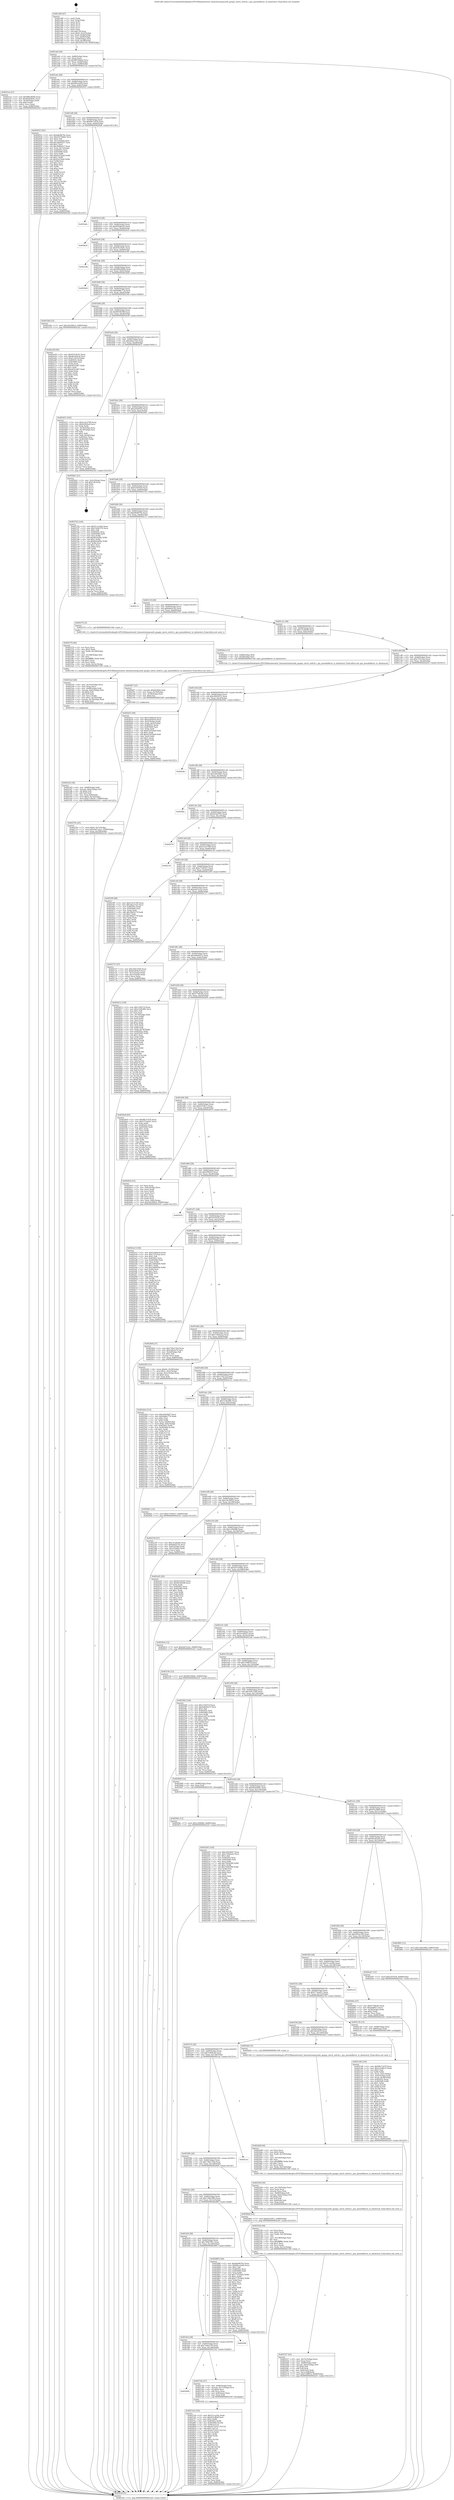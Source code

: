 digraph "0x401a90" {
  label = "0x401a90 (/mnt/c/Users/mathe/Desktop/tcc/POCII/binaries/extr_linuxnetsunrpcauth_gssgss_mech_switch.c_gss_pseudoflavor_to_datatouch_Final-ollvm.out::main(0))"
  labelloc = "t"
  node[shape=record]

  Entry [label="",width=0.3,height=0.3,shape=circle,fillcolor=black,style=filled]
  "0x401abf" [label="{
     0x401abf [29]\l
     | [instrs]\l
     &nbsp;&nbsp;0x401abf \<+3\>: mov -0x80(%rbp),%eax\l
     &nbsp;&nbsp;0x401ac2 \<+2\>: mov %eax,%ecx\l
     &nbsp;&nbsp;0x401ac4 \<+6\>: sub $0x86550b0e,%ecx\l
     &nbsp;&nbsp;0x401aca \<+6\>: mov %eax,-0x84(%rbp)\l
     &nbsp;&nbsp;0x401ad0 \<+6\>: mov %ecx,-0x88(%rbp)\l
     &nbsp;&nbsp;0x401ad6 \<+6\>: je 00000000004021ea \<main+0x75a\>\l
  }"]
  "0x4021ea" [label="{
     0x4021ea [27]\l
     | [instrs]\l
     &nbsp;&nbsp;0x4021ea \<+5\>: mov $0x98be8049,%eax\l
     &nbsp;&nbsp;0x4021ef \<+5\>: mov $0x402b4b91,%ecx\l
     &nbsp;&nbsp;0x4021f4 \<+3\>: mov -0x34(%rbp),%edx\l
     &nbsp;&nbsp;0x4021f7 \<+3\>: cmp $0x0,%edx\l
     &nbsp;&nbsp;0x4021fa \<+3\>: cmove %ecx,%eax\l
     &nbsp;&nbsp;0x4021fd \<+3\>: mov %eax,-0x80(%rbp)\l
     &nbsp;&nbsp;0x402200 \<+5\>: jmp 0000000000402cb5 \<main+0x1225\>\l
  }"]
  "0x401adc" [label="{
     0x401adc [28]\l
     | [instrs]\l
     &nbsp;&nbsp;0x401adc \<+5\>: jmp 0000000000401ae1 \<main+0x51\>\l
     &nbsp;&nbsp;0x401ae1 \<+6\>: mov -0x84(%rbp),%eax\l
     &nbsp;&nbsp;0x401ae7 \<+5\>: sub $0x89ca3e00,%eax\l
     &nbsp;&nbsp;0x401aec \<+6\>: mov %eax,-0x8c(%rbp)\l
     &nbsp;&nbsp;0x401af2 \<+6\>: je 000000000040291f \<main+0xe8f\>\l
  }"]
  Exit [label="",width=0.3,height=0.3,shape=circle,fillcolor=black,style=filled,peripheries=2]
  "0x40291f" [label="{
     0x40291f [165]\l
     | [instrs]\l
     &nbsp;&nbsp;0x40291f \<+5\>: mov $0xb8e8679e,%eax\l
     &nbsp;&nbsp;0x402924 \<+5\>: mov $0x2037b8de,%ecx\l
     &nbsp;&nbsp;0x402929 \<+2\>: mov $0x1,%dl\l
     &nbsp;&nbsp;0x40292b \<+3\>: mov -0x7c(%rbp),%esi\l
     &nbsp;&nbsp;0x40292e \<+6\>: add $0x3b8d22c7,%esi\l
     &nbsp;&nbsp;0x402934 \<+3\>: add $0x1,%esi\l
     &nbsp;&nbsp;0x402937 \<+6\>: sub $0x3b8d22c7,%esi\l
     &nbsp;&nbsp;0x40293d \<+3\>: mov %esi,-0x7c(%rbp)\l
     &nbsp;&nbsp;0x402940 \<+7\>: mov 0x40505c,%esi\l
     &nbsp;&nbsp;0x402947 \<+7\>: mov 0x405060,%edi\l
     &nbsp;&nbsp;0x40294e \<+3\>: mov %esi,%r8d\l
     &nbsp;&nbsp;0x402951 \<+7\>: add $0xfcd15ba6,%r8d\l
     &nbsp;&nbsp;0x402958 \<+4\>: sub $0x1,%r8d\l
     &nbsp;&nbsp;0x40295c \<+7\>: sub $0xfcd15ba6,%r8d\l
     &nbsp;&nbsp;0x402963 \<+4\>: imul %r8d,%esi\l
     &nbsp;&nbsp;0x402967 \<+3\>: and $0x1,%esi\l
     &nbsp;&nbsp;0x40296a \<+3\>: cmp $0x0,%esi\l
     &nbsp;&nbsp;0x40296d \<+4\>: sete %r9b\l
     &nbsp;&nbsp;0x402971 \<+3\>: cmp $0xa,%edi\l
     &nbsp;&nbsp;0x402974 \<+4\>: setl %r10b\l
     &nbsp;&nbsp;0x402978 \<+3\>: mov %r9b,%r11b\l
     &nbsp;&nbsp;0x40297b \<+4\>: xor $0xff,%r11b\l
     &nbsp;&nbsp;0x40297f \<+3\>: mov %r10b,%bl\l
     &nbsp;&nbsp;0x402982 \<+3\>: xor $0xff,%bl\l
     &nbsp;&nbsp;0x402985 \<+3\>: xor $0x1,%dl\l
     &nbsp;&nbsp;0x402988 \<+3\>: mov %r11b,%r14b\l
     &nbsp;&nbsp;0x40298b \<+4\>: and $0xff,%r14b\l
     &nbsp;&nbsp;0x40298f \<+3\>: and %dl,%r9b\l
     &nbsp;&nbsp;0x402992 \<+3\>: mov %bl,%r15b\l
     &nbsp;&nbsp;0x402995 \<+4\>: and $0xff,%r15b\l
     &nbsp;&nbsp;0x402999 \<+3\>: and %dl,%r10b\l
     &nbsp;&nbsp;0x40299c \<+3\>: or %r9b,%r14b\l
     &nbsp;&nbsp;0x40299f \<+3\>: or %r10b,%r15b\l
     &nbsp;&nbsp;0x4029a2 \<+3\>: xor %r15b,%r14b\l
     &nbsp;&nbsp;0x4029a5 \<+3\>: or %bl,%r11b\l
     &nbsp;&nbsp;0x4029a8 \<+4\>: xor $0xff,%r11b\l
     &nbsp;&nbsp;0x4029ac \<+3\>: or $0x1,%dl\l
     &nbsp;&nbsp;0x4029af \<+3\>: and %dl,%r11b\l
     &nbsp;&nbsp;0x4029b2 \<+3\>: or %r11b,%r14b\l
     &nbsp;&nbsp;0x4029b5 \<+4\>: test $0x1,%r14b\l
     &nbsp;&nbsp;0x4029b9 \<+3\>: cmovne %ecx,%eax\l
     &nbsp;&nbsp;0x4029bc \<+3\>: mov %eax,-0x80(%rbp)\l
     &nbsp;&nbsp;0x4029bf \<+5\>: jmp 0000000000402cb5 \<main+0x1225\>\l
  }"]
  "0x401af8" [label="{
     0x401af8 [28]\l
     | [instrs]\l
     &nbsp;&nbsp;0x401af8 \<+5\>: jmp 0000000000401afd \<main+0x6d\>\l
     &nbsp;&nbsp;0x401afd \<+6\>: mov -0x84(%rbp),%eax\l
     &nbsp;&nbsp;0x401b03 \<+5\>: sub $0x89e7c478,%eax\l
     &nbsp;&nbsp;0x401b08 \<+6\>: mov %eax,-0x90(%rbp)\l
     &nbsp;&nbsp;0x401b0e \<+6\>: je 0000000000402bde \<main+0x114e\>\l
  }"]
  "0x4029dc" [label="{
     0x4029dc [12]\l
     | [instrs]\l
     &nbsp;&nbsp;0x4029dc \<+7\>: movl $0x1cf0498e,-0x80(%rbp)\l
     &nbsp;&nbsp;0x4029e3 \<+5\>: jmp 0000000000402cb5 \<main+0x1225\>\l
  }"]
  "0x402bde" [label="{
     0x402bde\l
  }", style=dashed]
  "0x401b14" [label="{
     0x401b14 [28]\l
     | [instrs]\l
     &nbsp;&nbsp;0x401b14 \<+5\>: jmp 0000000000401b19 \<main+0x89\>\l
     &nbsp;&nbsp;0x401b19 \<+6\>: mov -0x84(%rbp),%eax\l
     &nbsp;&nbsp;0x401b1f \<+5\>: sub $0x9324be16,%eax\l
     &nbsp;&nbsp;0x401b24 \<+6\>: mov %eax,-0x94(%rbp)\l
     &nbsp;&nbsp;0x401b2a \<+6\>: je 0000000000402bc6 \<main+0x1136\>\l
  }"]
  "0x4027ed" [label="{
     0x4027ed [150]\l
     | [instrs]\l
     &nbsp;&nbsp;0x4027ed \<+5\>: mov $0x51cca24a,%edx\l
     &nbsp;&nbsp;0x4027f2 \<+5\>: mov $0x452cf8a8,%esi\l
     &nbsp;&nbsp;0x4027f7 \<+3\>: mov $0x1,%r8b\l
     &nbsp;&nbsp;0x4027fa \<+8\>: mov 0x40505c,%r9d\l
     &nbsp;&nbsp;0x402802 \<+8\>: mov 0x405060,%r10d\l
     &nbsp;&nbsp;0x40280a \<+3\>: mov %r9d,%r11d\l
     &nbsp;&nbsp;0x40280d \<+7\>: sub $0xeb71d313,%r11d\l
     &nbsp;&nbsp;0x402814 \<+4\>: sub $0x1,%r11d\l
     &nbsp;&nbsp;0x402818 \<+7\>: add $0xeb71d313,%r11d\l
     &nbsp;&nbsp;0x40281f \<+4\>: imul %r11d,%r9d\l
     &nbsp;&nbsp;0x402823 \<+4\>: and $0x1,%r9d\l
     &nbsp;&nbsp;0x402827 \<+4\>: cmp $0x0,%r9d\l
     &nbsp;&nbsp;0x40282b \<+3\>: sete %bl\l
     &nbsp;&nbsp;0x40282e \<+4\>: cmp $0xa,%r10d\l
     &nbsp;&nbsp;0x402832 \<+4\>: setl %r14b\l
     &nbsp;&nbsp;0x402836 \<+3\>: mov %bl,%r15b\l
     &nbsp;&nbsp;0x402839 \<+4\>: xor $0xff,%r15b\l
     &nbsp;&nbsp;0x40283d \<+3\>: mov %r14b,%r12b\l
     &nbsp;&nbsp;0x402840 \<+4\>: xor $0xff,%r12b\l
     &nbsp;&nbsp;0x402844 \<+4\>: xor $0x1,%r8b\l
     &nbsp;&nbsp;0x402848 \<+3\>: mov %r15b,%r13b\l
     &nbsp;&nbsp;0x40284b \<+4\>: and $0xff,%r13b\l
     &nbsp;&nbsp;0x40284f \<+3\>: and %r8b,%bl\l
     &nbsp;&nbsp;0x402852 \<+3\>: mov %r12b,%al\l
     &nbsp;&nbsp;0x402855 \<+2\>: and $0xff,%al\l
     &nbsp;&nbsp;0x402857 \<+3\>: and %r8b,%r14b\l
     &nbsp;&nbsp;0x40285a \<+3\>: or %bl,%r13b\l
     &nbsp;&nbsp;0x40285d \<+3\>: or %r14b,%al\l
     &nbsp;&nbsp;0x402860 \<+3\>: xor %al,%r13b\l
     &nbsp;&nbsp;0x402863 \<+3\>: or %r12b,%r15b\l
     &nbsp;&nbsp;0x402866 \<+4\>: xor $0xff,%r15b\l
     &nbsp;&nbsp;0x40286a \<+4\>: or $0x1,%r8b\l
     &nbsp;&nbsp;0x40286e \<+3\>: and %r8b,%r15b\l
     &nbsp;&nbsp;0x402871 \<+3\>: or %r15b,%r13b\l
     &nbsp;&nbsp;0x402874 \<+4\>: test $0x1,%r13b\l
     &nbsp;&nbsp;0x402878 \<+3\>: cmovne %esi,%edx\l
     &nbsp;&nbsp;0x40287b \<+3\>: mov %edx,-0x80(%rbp)\l
     &nbsp;&nbsp;0x40287e \<+5\>: jmp 0000000000402cb5 \<main+0x1225\>\l
  }"]
  "0x402bc6" [label="{
     0x402bc6\l
  }", style=dashed]
  "0x401b30" [label="{
     0x401b30 [28]\l
     | [instrs]\l
     &nbsp;&nbsp;0x401b30 \<+5\>: jmp 0000000000401b35 \<main+0xa5\>\l
     &nbsp;&nbsp;0x401b35 \<+6\>: mov -0x84(%rbp),%eax\l
     &nbsp;&nbsp;0x401b3b \<+5\>: sub $0x935c9c91,%eax\l
     &nbsp;&nbsp;0x401b40 \<+6\>: mov %eax,-0x98(%rbp)\l
     &nbsp;&nbsp;0x401b46 \<+6\>: je 0000000000402c9b \<main+0x120b\>\l
  }"]
  "0x402000" [label="{
     0x402000\l
  }", style=dashed]
  "0x402c9b" [label="{
     0x402c9b\l
  }", style=dashed]
  "0x401b4c" [label="{
     0x401b4c [28]\l
     | [instrs]\l
     &nbsp;&nbsp;0x401b4c \<+5\>: jmp 0000000000401b51 \<main+0xc1\>\l
     &nbsp;&nbsp;0x401b51 \<+6\>: mov -0x84(%rbp),%eax\l
     &nbsp;&nbsp;0x401b57 \<+5\>: sub $0x98be8049,%eax\l
     &nbsp;&nbsp;0x401b5c \<+6\>: mov %eax,-0x9c(%rbp)\l
     &nbsp;&nbsp;0x401b62 \<+6\>: je 00000000004029e8 \<main+0xf58\>\l
  }"]
  "0x4027d2" [label="{
     0x4027d2 [27]\l
     | [instrs]\l
     &nbsp;&nbsp;0x4027d2 \<+4\>: mov -0x68(%rbp),%rax\l
     &nbsp;&nbsp;0x4027d6 \<+4\>: movslq -0x7c(%rbp),%rcx\l
     &nbsp;&nbsp;0x4027da \<+4\>: shl $0x4,%rcx\l
     &nbsp;&nbsp;0x4027de \<+3\>: add %rcx,%rax\l
     &nbsp;&nbsp;0x4027e1 \<+4\>: mov 0x8(%rax),%rax\l
     &nbsp;&nbsp;0x4027e5 \<+3\>: mov %rax,%rdi\l
     &nbsp;&nbsp;0x4027e8 \<+5\>: call 0000000000401030 \<free@plt\>\l
     | [calls]\l
     &nbsp;&nbsp;0x401030 \{1\} (unknown)\l
  }"]
  "0x4029e8" [label="{
     0x4029e8\l
  }", style=dashed]
  "0x401b68" [label="{
     0x401b68 [28]\l
     | [instrs]\l
     &nbsp;&nbsp;0x401b68 \<+5\>: jmp 0000000000401b6d \<main+0xdd\>\l
     &nbsp;&nbsp;0x401b6d \<+6\>: mov -0x84(%rbp),%eax\l
     &nbsp;&nbsp;0x401b73 \<+5\>: sub $0x9a86c774,%eax\l
     &nbsp;&nbsp;0x401b78 \<+6\>: mov %eax,-0xa0(%rbp)\l
     &nbsp;&nbsp;0x401b7e \<+6\>: je 000000000040234d \<main+0x8bd\>\l
  }"]
  "0x401fe4" [label="{
     0x401fe4 [28]\l
     | [instrs]\l
     &nbsp;&nbsp;0x401fe4 \<+5\>: jmp 0000000000401fe9 \<main+0x559\>\l
     &nbsp;&nbsp;0x401fe9 \<+6\>: mov -0x84(%rbp),%eax\l
     &nbsp;&nbsp;0x401fef \<+5\>: sub $0x7e44c576,%eax\l
     &nbsp;&nbsp;0x401ff4 \<+6\>: mov %eax,-0x144(%rbp)\l
     &nbsp;&nbsp;0x401ffa \<+6\>: je 00000000004027d2 \<main+0xd42\>\l
  }"]
  "0x40234d" [label="{
     0x40234d [12]\l
     | [instrs]\l
     &nbsp;&nbsp;0x40234d \<+7\>: movl $0x18e39922,-0x80(%rbp)\l
     &nbsp;&nbsp;0x402354 \<+5\>: jmp 0000000000402cb5 \<main+0x1225\>\l
  }"]
  "0x401b84" [label="{
     0x401b84 [28]\l
     | [instrs]\l
     &nbsp;&nbsp;0x401b84 \<+5\>: jmp 0000000000401b89 \<main+0xf9\>\l
     &nbsp;&nbsp;0x401b89 \<+6\>: mov -0x84(%rbp),%eax\l
     &nbsp;&nbsp;0x401b8f \<+5\>: sub $0x9f106208,%eax\l
     &nbsp;&nbsp;0x401b94 \<+6\>: mov %eax,-0xa4(%rbp)\l
     &nbsp;&nbsp;0x401b9a \<+6\>: je 0000000000402a58 \<main+0xfc8\>\l
  }"]
  "0x4029f4" [label="{
     0x4029f4\l
  }", style=dashed]
  "0x402a58" [label="{
     0x402a58 [95]\l
     | [instrs]\l
     &nbsp;&nbsp;0x402a58 \<+5\>: mov $0x935c9c91,%eax\l
     &nbsp;&nbsp;0x402a5d \<+5\>: mov $0x4bcd42c8,%ecx\l
     &nbsp;&nbsp;0x402a62 \<+7\>: movl $0x0,-0x3c(%rbp)\l
     &nbsp;&nbsp;0x402a69 \<+7\>: mov 0x40505c,%edx\l
     &nbsp;&nbsp;0x402a70 \<+7\>: mov 0x405060,%esi\l
     &nbsp;&nbsp;0x402a77 \<+2\>: mov %edx,%edi\l
     &nbsp;&nbsp;0x402a79 \<+6\>: sub $0xe652cd67,%edi\l
     &nbsp;&nbsp;0x402a7f \<+3\>: sub $0x1,%edi\l
     &nbsp;&nbsp;0x402a82 \<+6\>: add $0xe652cd67,%edi\l
     &nbsp;&nbsp;0x402a88 \<+3\>: imul %edi,%edx\l
     &nbsp;&nbsp;0x402a8b \<+3\>: and $0x1,%edx\l
     &nbsp;&nbsp;0x402a8e \<+3\>: cmp $0x0,%edx\l
     &nbsp;&nbsp;0x402a91 \<+4\>: sete %r8b\l
     &nbsp;&nbsp;0x402a95 \<+3\>: cmp $0xa,%esi\l
     &nbsp;&nbsp;0x402a98 \<+4\>: setl %r9b\l
     &nbsp;&nbsp;0x402a9c \<+3\>: mov %r8b,%r10b\l
     &nbsp;&nbsp;0x402a9f \<+3\>: and %r9b,%r10b\l
     &nbsp;&nbsp;0x402aa2 \<+3\>: xor %r9b,%r8b\l
     &nbsp;&nbsp;0x402aa5 \<+3\>: or %r8b,%r10b\l
     &nbsp;&nbsp;0x402aa8 \<+4\>: test $0x1,%r10b\l
     &nbsp;&nbsp;0x402aac \<+3\>: cmovne %ecx,%eax\l
     &nbsp;&nbsp;0x402aaf \<+3\>: mov %eax,-0x80(%rbp)\l
     &nbsp;&nbsp;0x402ab2 \<+5\>: jmp 0000000000402cb5 \<main+0x1225\>\l
  }"]
  "0x401ba0" [label="{
     0x401ba0 [28]\l
     | [instrs]\l
     &nbsp;&nbsp;0x401ba0 \<+5\>: jmp 0000000000401ba5 \<main+0x115\>\l
     &nbsp;&nbsp;0x401ba5 \<+6\>: mov -0x84(%rbp),%eax\l
     &nbsp;&nbsp;0x401bab \<+5\>: sub $0xa9aa1322,%eax\l
     &nbsp;&nbsp;0x401bb0 \<+6\>: mov %eax,-0xa8(%rbp)\l
     &nbsp;&nbsp;0x401bb6 \<+6\>: je 0000000000402451 \<main+0x9c1\>\l
  }"]
  "0x401fc8" [label="{
     0x401fc8 [28]\l
     | [instrs]\l
     &nbsp;&nbsp;0x401fc8 \<+5\>: jmp 0000000000401fcd \<main+0x53d\>\l
     &nbsp;&nbsp;0x401fcd \<+6\>: mov -0x84(%rbp),%eax\l
     &nbsp;&nbsp;0x401fd3 \<+5\>: sub $0x7d067001,%eax\l
     &nbsp;&nbsp;0x401fd8 \<+6\>: mov %eax,-0x140(%rbp)\l
     &nbsp;&nbsp;0x401fde \<+6\>: je 00000000004029f4 \<main+0xf64\>\l
  }"]
  "0x402451" [label="{
     0x402451 [103]\l
     | [instrs]\l
     &nbsp;&nbsp;0x402451 \<+5\>: mov $0xe14c2799,%eax\l
     &nbsp;&nbsp;0x402456 \<+5\>: mov $0x629d2e0,%ecx\l
     &nbsp;&nbsp;0x40245b \<+2\>: xor %edx,%edx\l
     &nbsp;&nbsp;0x40245d \<+3\>: mov -0x74(%rbp),%esi\l
     &nbsp;&nbsp;0x402460 \<+3\>: cmp -0x70(%rbp),%esi\l
     &nbsp;&nbsp;0x402463 \<+4\>: setl %dil\l
     &nbsp;&nbsp;0x402467 \<+4\>: and $0x1,%dil\l
     &nbsp;&nbsp;0x40246b \<+4\>: mov %dil,-0x2d(%rbp)\l
     &nbsp;&nbsp;0x40246f \<+7\>: mov 0x40505c,%esi\l
     &nbsp;&nbsp;0x402476 \<+8\>: mov 0x405060,%r8d\l
     &nbsp;&nbsp;0x40247e \<+3\>: sub $0x1,%edx\l
     &nbsp;&nbsp;0x402481 \<+3\>: mov %esi,%r9d\l
     &nbsp;&nbsp;0x402484 \<+3\>: add %edx,%r9d\l
     &nbsp;&nbsp;0x402487 \<+4\>: imul %r9d,%esi\l
     &nbsp;&nbsp;0x40248b \<+3\>: and $0x1,%esi\l
     &nbsp;&nbsp;0x40248e \<+3\>: cmp $0x0,%esi\l
     &nbsp;&nbsp;0x402491 \<+4\>: sete %dil\l
     &nbsp;&nbsp;0x402495 \<+4\>: cmp $0xa,%r8d\l
     &nbsp;&nbsp;0x402499 \<+4\>: setl %r10b\l
     &nbsp;&nbsp;0x40249d \<+3\>: mov %dil,%r11b\l
     &nbsp;&nbsp;0x4024a0 \<+3\>: and %r10b,%r11b\l
     &nbsp;&nbsp;0x4024a3 \<+3\>: xor %r10b,%dil\l
     &nbsp;&nbsp;0x4024a6 \<+3\>: or %dil,%r11b\l
     &nbsp;&nbsp;0x4024a9 \<+4\>: test $0x1,%r11b\l
     &nbsp;&nbsp;0x4024ad \<+3\>: cmovne %ecx,%eax\l
     &nbsp;&nbsp;0x4024b0 \<+3\>: mov %eax,-0x80(%rbp)\l
     &nbsp;&nbsp;0x4024b3 \<+5\>: jmp 0000000000402cb5 \<main+0x1225\>\l
  }"]
  "0x401bbc" [label="{
     0x401bbc [28]\l
     | [instrs]\l
     &nbsp;&nbsp;0x401bbc \<+5\>: jmp 0000000000401bc1 \<main+0x131\>\l
     &nbsp;&nbsp;0x401bc1 \<+6\>: mov -0x84(%rbp),%eax\l
     &nbsp;&nbsp;0x401bc7 \<+5\>: sub $0xaef26410,%eax\l
     &nbsp;&nbsp;0x401bcc \<+6\>: mov %eax,-0xac(%rbp)\l
     &nbsp;&nbsp;0x401bd2 \<+6\>: je 0000000000402bb1 \<main+0x1121\>\l
  }"]
  "0x40288f" [label="{
     0x40288f [144]\l
     | [instrs]\l
     &nbsp;&nbsp;0x40288f \<+5\>: mov $0xb8e8679e,%eax\l
     &nbsp;&nbsp;0x402894 \<+5\>: mov $0x89ca3e00,%ecx\l
     &nbsp;&nbsp;0x402899 \<+2\>: mov $0x1,%dl\l
     &nbsp;&nbsp;0x40289b \<+7\>: mov 0x40505c,%esi\l
     &nbsp;&nbsp;0x4028a2 \<+7\>: mov 0x405060,%edi\l
     &nbsp;&nbsp;0x4028a9 \<+3\>: mov %esi,%r8d\l
     &nbsp;&nbsp;0x4028ac \<+7\>: sub $0x773554d2,%r8d\l
     &nbsp;&nbsp;0x4028b3 \<+4\>: sub $0x1,%r8d\l
     &nbsp;&nbsp;0x4028b7 \<+7\>: add $0x773554d2,%r8d\l
     &nbsp;&nbsp;0x4028be \<+4\>: imul %r8d,%esi\l
     &nbsp;&nbsp;0x4028c2 \<+3\>: and $0x1,%esi\l
     &nbsp;&nbsp;0x4028c5 \<+3\>: cmp $0x0,%esi\l
     &nbsp;&nbsp;0x4028c8 \<+4\>: sete %r9b\l
     &nbsp;&nbsp;0x4028cc \<+3\>: cmp $0xa,%edi\l
     &nbsp;&nbsp;0x4028cf \<+4\>: setl %r10b\l
     &nbsp;&nbsp;0x4028d3 \<+3\>: mov %r9b,%r11b\l
     &nbsp;&nbsp;0x4028d6 \<+4\>: xor $0xff,%r11b\l
     &nbsp;&nbsp;0x4028da \<+3\>: mov %r10b,%bl\l
     &nbsp;&nbsp;0x4028dd \<+3\>: xor $0xff,%bl\l
     &nbsp;&nbsp;0x4028e0 \<+3\>: xor $0x1,%dl\l
     &nbsp;&nbsp;0x4028e3 \<+3\>: mov %r11b,%r14b\l
     &nbsp;&nbsp;0x4028e6 \<+4\>: and $0xff,%r14b\l
     &nbsp;&nbsp;0x4028ea \<+3\>: and %dl,%r9b\l
     &nbsp;&nbsp;0x4028ed \<+3\>: mov %bl,%r15b\l
     &nbsp;&nbsp;0x4028f0 \<+4\>: and $0xff,%r15b\l
     &nbsp;&nbsp;0x4028f4 \<+3\>: and %dl,%r10b\l
     &nbsp;&nbsp;0x4028f7 \<+3\>: or %r9b,%r14b\l
     &nbsp;&nbsp;0x4028fa \<+3\>: or %r10b,%r15b\l
     &nbsp;&nbsp;0x4028fd \<+3\>: xor %r15b,%r14b\l
     &nbsp;&nbsp;0x402900 \<+3\>: or %bl,%r11b\l
     &nbsp;&nbsp;0x402903 \<+4\>: xor $0xff,%r11b\l
     &nbsp;&nbsp;0x402907 \<+3\>: or $0x1,%dl\l
     &nbsp;&nbsp;0x40290a \<+3\>: and %dl,%r11b\l
     &nbsp;&nbsp;0x40290d \<+3\>: or %r11b,%r14b\l
     &nbsp;&nbsp;0x402910 \<+4\>: test $0x1,%r14b\l
     &nbsp;&nbsp;0x402914 \<+3\>: cmovne %ecx,%eax\l
     &nbsp;&nbsp;0x402917 \<+3\>: mov %eax,-0x80(%rbp)\l
     &nbsp;&nbsp;0x40291a \<+5\>: jmp 0000000000402cb5 \<main+0x1225\>\l
  }"]
  "0x402bb1" [label="{
     0x402bb1 [21]\l
     | [instrs]\l
     &nbsp;&nbsp;0x402bb1 \<+3\>: mov -0x2c(%rbp),%eax\l
     &nbsp;&nbsp;0x402bb4 \<+7\>: add $0x138,%rsp\l
     &nbsp;&nbsp;0x402bbb \<+1\>: pop %rbx\l
     &nbsp;&nbsp;0x402bbc \<+2\>: pop %r12\l
     &nbsp;&nbsp;0x402bbe \<+2\>: pop %r13\l
     &nbsp;&nbsp;0x402bc0 \<+2\>: pop %r14\l
     &nbsp;&nbsp;0x402bc2 \<+2\>: pop %r15\l
     &nbsp;&nbsp;0x402bc4 \<+1\>: pop %rbp\l
     &nbsp;&nbsp;0x402bc5 \<+1\>: ret\l
  }"]
  "0x401bd8" [label="{
     0x401bd8 [28]\l
     | [instrs]\l
     &nbsp;&nbsp;0x401bd8 \<+5\>: jmp 0000000000401bdd \<main+0x14d\>\l
     &nbsp;&nbsp;0x401bdd \<+6\>: mov -0x84(%rbp),%eax\l
     &nbsp;&nbsp;0x401be3 \<+5\>: sub $0xb10f54c0,%eax\l
     &nbsp;&nbsp;0x401be8 \<+6\>: mov %eax,-0xb0(%rbp)\l
     &nbsp;&nbsp;0x401bee \<+6\>: je 0000000000402742 \<main+0xcb2\>\l
  }"]
  "0x40270e" [label="{
     0x40270e [25]\l
     | [instrs]\l
     &nbsp;&nbsp;0x40270e \<+7\>: movl $0x0,-0x7c(%rbp)\l
     &nbsp;&nbsp;0x402715 \<+7\>: movl $0xeb47a2a1,-0x80(%rbp)\l
     &nbsp;&nbsp;0x40271c \<+6\>: mov %eax,-0x160(%rbp)\l
     &nbsp;&nbsp;0x402722 \<+5\>: jmp 0000000000402cb5 \<main+0x1225\>\l
  }"]
  "0x402742" [label="{
     0x402742 [144]\l
     | [instrs]\l
     &nbsp;&nbsp;0x402742 \<+5\>: mov $0x51cca24a,%eax\l
     &nbsp;&nbsp;0x402747 \<+5\>: mov $0x7e44c576,%ecx\l
     &nbsp;&nbsp;0x40274c \<+2\>: mov $0x1,%dl\l
     &nbsp;&nbsp;0x40274e \<+7\>: mov 0x40505c,%esi\l
     &nbsp;&nbsp;0x402755 \<+7\>: mov 0x405060,%edi\l
     &nbsp;&nbsp;0x40275c \<+3\>: mov %esi,%r8d\l
     &nbsp;&nbsp;0x40275f \<+7\>: add $0x6b5eb9fa,%r8d\l
     &nbsp;&nbsp;0x402766 \<+4\>: sub $0x1,%r8d\l
     &nbsp;&nbsp;0x40276a \<+7\>: sub $0x6b5eb9fa,%r8d\l
     &nbsp;&nbsp;0x402771 \<+4\>: imul %r8d,%esi\l
     &nbsp;&nbsp;0x402775 \<+3\>: and $0x1,%esi\l
     &nbsp;&nbsp;0x402778 \<+3\>: cmp $0x0,%esi\l
     &nbsp;&nbsp;0x40277b \<+4\>: sete %r9b\l
     &nbsp;&nbsp;0x40277f \<+3\>: cmp $0xa,%edi\l
     &nbsp;&nbsp;0x402782 \<+4\>: setl %r10b\l
     &nbsp;&nbsp;0x402786 \<+3\>: mov %r9b,%r11b\l
     &nbsp;&nbsp;0x402789 \<+4\>: xor $0xff,%r11b\l
     &nbsp;&nbsp;0x40278d \<+3\>: mov %r10b,%bl\l
     &nbsp;&nbsp;0x402790 \<+3\>: xor $0xff,%bl\l
     &nbsp;&nbsp;0x402793 \<+3\>: xor $0x1,%dl\l
     &nbsp;&nbsp;0x402796 \<+3\>: mov %r11b,%r14b\l
     &nbsp;&nbsp;0x402799 \<+4\>: and $0xff,%r14b\l
     &nbsp;&nbsp;0x40279d \<+3\>: and %dl,%r9b\l
     &nbsp;&nbsp;0x4027a0 \<+3\>: mov %bl,%r15b\l
     &nbsp;&nbsp;0x4027a3 \<+4\>: and $0xff,%r15b\l
     &nbsp;&nbsp;0x4027a7 \<+3\>: and %dl,%r10b\l
     &nbsp;&nbsp;0x4027aa \<+3\>: or %r9b,%r14b\l
     &nbsp;&nbsp;0x4027ad \<+3\>: or %r10b,%r15b\l
     &nbsp;&nbsp;0x4027b0 \<+3\>: xor %r15b,%r14b\l
     &nbsp;&nbsp;0x4027b3 \<+3\>: or %bl,%r11b\l
     &nbsp;&nbsp;0x4027b6 \<+4\>: xor $0xff,%r11b\l
     &nbsp;&nbsp;0x4027ba \<+3\>: or $0x1,%dl\l
     &nbsp;&nbsp;0x4027bd \<+3\>: and %dl,%r11b\l
     &nbsp;&nbsp;0x4027c0 \<+3\>: or %r11b,%r14b\l
     &nbsp;&nbsp;0x4027c3 \<+4\>: test $0x1,%r14b\l
     &nbsp;&nbsp;0x4027c7 \<+3\>: cmovne %ecx,%eax\l
     &nbsp;&nbsp;0x4027ca \<+3\>: mov %eax,-0x80(%rbp)\l
     &nbsp;&nbsp;0x4027cd \<+5\>: jmp 0000000000402cb5 \<main+0x1225\>\l
  }"]
  "0x401bf4" [label="{
     0x401bf4 [28]\l
     | [instrs]\l
     &nbsp;&nbsp;0x401bf4 \<+5\>: jmp 0000000000401bf9 \<main+0x169\>\l
     &nbsp;&nbsp;0x401bf9 \<+6\>: mov -0x84(%rbp),%eax\l
     &nbsp;&nbsp;0x401bff \<+5\>: sub $0xb8e8679e,%eax\l
     &nbsp;&nbsp;0x401c04 \<+6\>: mov %eax,-0xb4(%rbp)\l
     &nbsp;&nbsp;0x401c0a \<+6\>: je 0000000000402c7c \<main+0x11ec\>\l
  }"]
  "0x4026f7" [label="{
     0x4026f7 [23]\l
     | [instrs]\l
     &nbsp;&nbsp;0x4026f7 \<+10\>: movabs $0x4030b6,%rdi\l
     &nbsp;&nbsp;0x402701 \<+3\>: mov %eax,-0x78(%rbp)\l
     &nbsp;&nbsp;0x402704 \<+3\>: mov -0x78(%rbp),%esi\l
     &nbsp;&nbsp;0x402707 \<+2\>: mov $0x0,%al\l
     &nbsp;&nbsp;0x402709 \<+5\>: call 0000000000401040 \<printf@plt\>\l
     | [calls]\l
     &nbsp;&nbsp;0x401040 \{1\} (unknown)\l
  }"]
  "0x402c7c" [label="{
     0x402c7c\l
  }", style=dashed]
  "0x401c10" [label="{
     0x401c10 [28]\l
     | [instrs]\l
     &nbsp;&nbsp;0x401c10 \<+5\>: jmp 0000000000401c15 \<main+0x185\>\l
     &nbsp;&nbsp;0x401c15 \<+6\>: mov -0x84(%rbp),%eax\l
     &nbsp;&nbsp;0x401c1b \<+5\>: sub $0xbdd2e1fa,%eax\l
     &nbsp;&nbsp;0x401c20 \<+6\>: mov %eax,-0xb8(%rbp)\l
     &nbsp;&nbsp;0x401c26 \<+6\>: je 0000000000402374 \<main+0x8e4\>\l
  }"]
  "0x401fac" [label="{
     0x401fac [28]\l
     | [instrs]\l
     &nbsp;&nbsp;0x401fac \<+5\>: jmp 0000000000401fb1 \<main+0x521\>\l
     &nbsp;&nbsp;0x401fb1 \<+6\>: mov -0x84(%rbp),%eax\l
     &nbsp;&nbsp;0x401fb7 \<+5\>: sub $0x7a8d1984,%eax\l
     &nbsp;&nbsp;0x401fbc \<+6\>: mov %eax,-0x13c(%rbp)\l
     &nbsp;&nbsp;0x401fc2 \<+6\>: je 000000000040288f \<main+0xdff\>\l
  }"]
  "0x402374" [label="{
     0x402374 [5]\l
     | [instrs]\l
     &nbsp;&nbsp;0x402374 \<+5\>: call 0000000000401160 \<next_i\>\l
     | [calls]\l
     &nbsp;&nbsp;0x401160 \{1\} (/mnt/c/Users/mathe/Desktop/tcc/POCII/binaries/extr_linuxnetsunrpcauth_gssgss_mech_switch.c_gss_pseudoflavor_to_datatouch_Final-ollvm.out::next_i)\l
  }"]
  "0x401c2c" [label="{
     0x401c2c [28]\l
     | [instrs]\l
     &nbsp;&nbsp;0x401c2c \<+5\>: jmp 0000000000401c31 \<main+0x1a1\>\l
     &nbsp;&nbsp;0x401c31 \<+6\>: mov -0x84(%rbp),%eax\l
     &nbsp;&nbsp;0x401c37 \<+5\>: sub $0xc31a8ad9,%eax\l
     &nbsp;&nbsp;0x401c3c \<+6\>: mov %eax,-0xbc(%rbp)\l
     &nbsp;&nbsp;0x401c42 \<+6\>: je 00000000004026ea \<main+0xc5a\>\l
  }"]
  "0x4026bd" [label="{
     0x4026bd [12]\l
     | [instrs]\l
     &nbsp;&nbsp;0x4026bd \<+7\>: movl $0xfe516f11,-0x80(%rbp)\l
     &nbsp;&nbsp;0x4026c4 \<+5\>: jmp 0000000000402cb5 \<main+0x1225\>\l
  }"]
  "0x4026ea" [label="{
     0x4026ea [13]\l
     | [instrs]\l
     &nbsp;&nbsp;0x4026ea \<+4\>: mov -0x68(%rbp),%rdi\l
     &nbsp;&nbsp;0x4026ee \<+4\>: mov -0x58(%rbp),%rsi\l
     &nbsp;&nbsp;0x4026f2 \<+5\>: call 00000000004015a0 \<gss_pseudoflavor_to_datatouch\>\l
     | [calls]\l
     &nbsp;&nbsp;0x4015a0 \{1\} (/mnt/c/Users/mathe/Desktop/tcc/POCII/binaries/extr_linuxnetsunrpcauth_gssgss_mech_switch.c_gss_pseudoflavor_to_datatouch_Final-ollvm.out::gss_pseudoflavor_to_datatouch)\l
  }"]
  "0x401c48" [label="{
     0x401c48 [28]\l
     | [instrs]\l
     &nbsp;&nbsp;0x401c48 \<+5\>: jmp 0000000000401c4d \<main+0x1bd\>\l
     &nbsp;&nbsp;0x401c4d \<+6\>: mov -0x84(%rbp),%eax\l
     &nbsp;&nbsp;0x401c53 \<+5\>: sub $0xc7251faa,%eax\l
     &nbsp;&nbsp;0x401c58 \<+6\>: mov %eax,-0xc0(%rbp)\l
     &nbsp;&nbsp;0x401c5e \<+6\>: je 0000000000402b53 \<main+0x10c3\>\l
  }"]
  "0x401f90" [label="{
     0x401f90 [28]\l
     | [instrs]\l
     &nbsp;&nbsp;0x401f90 \<+5\>: jmp 0000000000401f95 \<main+0x505\>\l
     &nbsp;&nbsp;0x401f95 \<+6\>: mov -0x84(%rbp),%eax\l
     &nbsp;&nbsp;0x401f9b \<+5\>: sub $0x73bb735d,%eax\l
     &nbsp;&nbsp;0x401fa0 \<+6\>: mov %eax,-0x138(%rbp)\l
     &nbsp;&nbsp;0x401fa6 \<+6\>: je 00000000004026bd \<main+0xc2d\>\l
  }"]
  "0x402b53" [label="{
     0x402b53 [94]\l
     | [instrs]\l
     &nbsp;&nbsp;0x402b53 \<+5\>: mov $0x5c494ceb,%eax\l
     &nbsp;&nbsp;0x402b58 \<+5\>: mov $0xaef26410,%ecx\l
     &nbsp;&nbsp;0x402b5d \<+3\>: mov -0x3c(%rbp),%edx\l
     &nbsp;&nbsp;0x402b60 \<+3\>: mov %edx,-0x2c(%rbp)\l
     &nbsp;&nbsp;0x402b63 \<+7\>: mov 0x40505c,%edx\l
     &nbsp;&nbsp;0x402b6a \<+7\>: mov 0x405060,%esi\l
     &nbsp;&nbsp;0x402b71 \<+2\>: mov %edx,%edi\l
     &nbsp;&nbsp;0x402b73 \<+6\>: sub $0x43545da8,%edi\l
     &nbsp;&nbsp;0x402b79 \<+3\>: sub $0x1,%edi\l
     &nbsp;&nbsp;0x402b7c \<+6\>: add $0x43545da8,%edi\l
     &nbsp;&nbsp;0x402b82 \<+3\>: imul %edi,%edx\l
     &nbsp;&nbsp;0x402b85 \<+3\>: and $0x1,%edx\l
     &nbsp;&nbsp;0x402b88 \<+3\>: cmp $0x0,%edx\l
     &nbsp;&nbsp;0x402b8b \<+4\>: sete %r8b\l
     &nbsp;&nbsp;0x402b8f \<+3\>: cmp $0xa,%esi\l
     &nbsp;&nbsp;0x402b92 \<+4\>: setl %r9b\l
     &nbsp;&nbsp;0x402b96 \<+3\>: mov %r8b,%r10b\l
     &nbsp;&nbsp;0x402b99 \<+3\>: and %r9b,%r10b\l
     &nbsp;&nbsp;0x402b9c \<+3\>: xor %r9b,%r8b\l
     &nbsp;&nbsp;0x402b9f \<+3\>: or %r8b,%r10b\l
     &nbsp;&nbsp;0x402ba2 \<+4\>: test $0x1,%r10b\l
     &nbsp;&nbsp;0x402ba6 \<+3\>: cmovne %ecx,%eax\l
     &nbsp;&nbsp;0x402ba9 \<+3\>: mov %eax,-0x80(%rbp)\l
     &nbsp;&nbsp;0x402bac \<+5\>: jmp 0000000000402cb5 \<main+0x1225\>\l
  }"]
  "0x401c64" [label="{
     0x401c64 [28]\l
     | [instrs]\l
     &nbsp;&nbsp;0x401c64 \<+5\>: jmp 0000000000401c69 \<main+0x1d9\>\l
     &nbsp;&nbsp;0x401c69 \<+6\>: mov -0x84(%rbp),%eax\l
     &nbsp;&nbsp;0x401c6f \<+5\>: sub $0xc8405612,%eax\l
     &nbsp;&nbsp;0x401c74 \<+6\>: mov %eax,-0xc4(%rbp)\l
     &nbsp;&nbsp;0x401c7a \<+6\>: je 00000000004020dc \<main+0x64c\>\l
  }"]
  "0x402cae" [label="{
     0x402cae\l
  }", style=dashed]
  "0x4020dc" [label="{
     0x4020dc\l
  }", style=dashed]
  "0x401c80" [label="{
     0x401c80 [28]\l
     | [instrs]\l
     &nbsp;&nbsp;0x401c80 \<+5\>: jmp 0000000000401c85 \<main+0x1f5\>\l
     &nbsp;&nbsp;0x401c85 \<+6\>: mov -0x84(%rbp),%eax\l
     &nbsp;&nbsp;0x401c8b \<+5\>: sub $0xcb9c9dd7,%eax\l
     &nbsp;&nbsp;0x401c90 \<+6\>: mov %eax,-0xc8(%rbp)\l
     &nbsp;&nbsp;0x401c96 \<+6\>: je 0000000000402bfa \<main+0x116a\>\l
  }"]
  "0x402557" [label="{
     0x402557 [43]\l
     | [instrs]\l
     &nbsp;&nbsp;0x402557 \<+6\>: mov -0x15c(%rbp),%ecx\l
     &nbsp;&nbsp;0x40255d \<+3\>: imul %eax,%ecx\l
     &nbsp;&nbsp;0x402560 \<+4\>: mov -0x68(%rbp),%rdi\l
     &nbsp;&nbsp;0x402564 \<+4\>: movslq -0x6c(%rbp),%r8\l
     &nbsp;&nbsp;0x402568 \<+4\>: shl $0x4,%r8\l
     &nbsp;&nbsp;0x40256c \<+3\>: add %r8,%rdi\l
     &nbsp;&nbsp;0x40256f \<+4\>: mov 0x8(%rdi),%rdi\l
     &nbsp;&nbsp;0x402573 \<+3\>: mov %ecx,0x8(%rdi)\l
     &nbsp;&nbsp;0x402576 \<+7\>: movl $0x319fff7d,-0x80(%rbp)\l
     &nbsp;&nbsp;0x40257d \<+5\>: jmp 0000000000402cb5 \<main+0x1225\>\l
  }"]
  "0x402bfa" [label="{
     0x402bfa\l
  }", style=dashed]
  "0x401c9c" [label="{
     0x401c9c [28]\l
     | [instrs]\l
     &nbsp;&nbsp;0x401c9c \<+5\>: jmp 0000000000401ca1 \<main+0x211\>\l
     &nbsp;&nbsp;0x401ca1 \<+6\>: mov -0x84(%rbp),%eax\l
     &nbsp;&nbsp;0x401ca7 \<+5\>: sub $0xde5a8743,%eax\l
     &nbsp;&nbsp;0x401cac \<+6\>: mov %eax,-0xcc(%rbp)\l
     &nbsp;&nbsp;0x401cb2 \<+6\>: je 000000000040207d \<main+0x5ed\>\l
  }"]
  "0x40252b" [label="{
     0x40252b [44]\l
     | [instrs]\l
     &nbsp;&nbsp;0x40252b \<+2\>: xor %ecx,%ecx\l
     &nbsp;&nbsp;0x40252d \<+5\>: mov $0x2,%edx\l
     &nbsp;&nbsp;0x402532 \<+6\>: mov %edx,-0x158(%rbp)\l
     &nbsp;&nbsp;0x402538 \<+1\>: cltd\l
     &nbsp;&nbsp;0x402539 \<+6\>: mov -0x158(%rbp),%esi\l
     &nbsp;&nbsp;0x40253f \<+2\>: idiv %esi\l
     &nbsp;&nbsp;0x402541 \<+6\>: imul $0xfffffffe,%edx,%edx\l
     &nbsp;&nbsp;0x402547 \<+3\>: sub $0x1,%ecx\l
     &nbsp;&nbsp;0x40254a \<+2\>: sub %ecx,%edx\l
     &nbsp;&nbsp;0x40254c \<+6\>: mov %edx,-0x15c(%rbp)\l
     &nbsp;&nbsp;0x402552 \<+5\>: call 0000000000401160 \<next_i\>\l
     | [calls]\l
     &nbsp;&nbsp;0x401160 \{1\} (/mnt/c/Users/mathe/Desktop/tcc/POCII/binaries/extr_linuxnetsunrpcauth_gssgss_mech_switch.c_gss_pseudoflavor_to_datatouch_Final-ollvm.out::next_i)\l
  }"]
  "0x40207d" [label="{
     0x40207d\l
  }", style=dashed]
  "0x401cb8" [label="{
     0x401cb8 [28]\l
     | [instrs]\l
     &nbsp;&nbsp;0x401cb8 \<+5\>: jmp 0000000000401cbd \<main+0x22d\>\l
     &nbsp;&nbsp;0x401cbd \<+6\>: mov -0x84(%rbp),%eax\l
     &nbsp;&nbsp;0x401cc3 \<+5\>: sub $0xe14c2799,%eax\l
     &nbsp;&nbsp;0x401cc8 \<+6\>: mov %eax,-0xd0(%rbp)\l
     &nbsp;&nbsp;0x401cce \<+6\>: je 0000000000402c30 \<main+0x11a0\>\l
  }"]
  "0x402504" [label="{
     0x402504 [39]\l
     | [instrs]\l
     &nbsp;&nbsp;0x402504 \<+6\>: mov -0x154(%rbp),%ecx\l
     &nbsp;&nbsp;0x40250a \<+3\>: imul %eax,%ecx\l
     &nbsp;&nbsp;0x40250d \<+3\>: movslq %ecx,%rdi\l
     &nbsp;&nbsp;0x402510 \<+4\>: mov -0x68(%rbp),%r8\l
     &nbsp;&nbsp;0x402514 \<+4\>: movslq -0x6c(%rbp),%r9\l
     &nbsp;&nbsp;0x402518 \<+4\>: shl $0x4,%r9\l
     &nbsp;&nbsp;0x40251c \<+3\>: add %r9,%r8\l
     &nbsp;&nbsp;0x40251f \<+4\>: mov 0x8(%r8),%r8\l
     &nbsp;&nbsp;0x402523 \<+3\>: mov %rdi,(%r8)\l
     &nbsp;&nbsp;0x402526 \<+5\>: call 0000000000401160 \<next_i\>\l
     | [calls]\l
     &nbsp;&nbsp;0x401160 \{1\} (/mnt/c/Users/mathe/Desktop/tcc/POCII/binaries/extr_linuxnetsunrpcauth_gssgss_mech_switch.c_gss_pseudoflavor_to_datatouch_Final-ollvm.out::next_i)\l
  }"]
  "0x402c30" [label="{
     0x402c30\l
  }", style=dashed]
  "0x401cd4" [label="{
     0x401cd4 [28]\l
     | [instrs]\l
     &nbsp;&nbsp;0x401cd4 \<+5\>: jmp 0000000000401cd9 \<main+0x249\>\l
     &nbsp;&nbsp;0x401cd9 \<+6\>: mov -0x84(%rbp),%eax\l
     &nbsp;&nbsp;0x401cdf \<+5\>: sub $0xe71693e7,%eax\l
     &nbsp;&nbsp;0x401ce4 \<+6\>: mov %eax,-0xd4(%rbp)\l
     &nbsp;&nbsp;0x401cea \<+6\>: je 00000000004023f9 \<main+0x969\>\l
  }"]
  "0x4024d8" [label="{
     0x4024d8 [44]\l
     | [instrs]\l
     &nbsp;&nbsp;0x4024d8 \<+2\>: xor %ecx,%ecx\l
     &nbsp;&nbsp;0x4024da \<+5\>: mov $0x2,%edx\l
     &nbsp;&nbsp;0x4024df \<+6\>: mov %edx,-0x150(%rbp)\l
     &nbsp;&nbsp;0x4024e5 \<+1\>: cltd\l
     &nbsp;&nbsp;0x4024e6 \<+6\>: mov -0x150(%rbp),%esi\l
     &nbsp;&nbsp;0x4024ec \<+2\>: idiv %esi\l
     &nbsp;&nbsp;0x4024ee \<+6\>: imul $0xfffffffe,%edx,%edx\l
     &nbsp;&nbsp;0x4024f4 \<+3\>: sub $0x1,%ecx\l
     &nbsp;&nbsp;0x4024f7 \<+2\>: sub %ecx,%edx\l
     &nbsp;&nbsp;0x4024f9 \<+6\>: mov %edx,-0x154(%rbp)\l
     &nbsp;&nbsp;0x4024ff \<+5\>: call 0000000000401160 \<next_i\>\l
     | [calls]\l
     &nbsp;&nbsp;0x401160 \{1\} (/mnt/c/Users/mathe/Desktop/tcc/POCII/binaries/extr_linuxnetsunrpcauth_gssgss_mech_switch.c_gss_pseudoflavor_to_datatouch_Final-ollvm.out::next_i)\l
  }"]
  "0x4023f9" [label="{
     0x4023f9 [88]\l
     | [instrs]\l
     &nbsp;&nbsp;0x4023f9 \<+5\>: mov $0xe14c2799,%eax\l
     &nbsp;&nbsp;0x4023fe \<+5\>: mov $0xa9aa1322,%ecx\l
     &nbsp;&nbsp;0x402403 \<+7\>: mov 0x40505c,%edx\l
     &nbsp;&nbsp;0x40240a \<+7\>: mov 0x405060,%esi\l
     &nbsp;&nbsp;0x402411 \<+2\>: mov %edx,%edi\l
     &nbsp;&nbsp;0x402413 \<+6\>: add $0x3f4d3179,%edi\l
     &nbsp;&nbsp;0x402419 \<+3\>: sub $0x1,%edi\l
     &nbsp;&nbsp;0x40241c \<+6\>: sub $0x3f4d3179,%edi\l
     &nbsp;&nbsp;0x402422 \<+3\>: imul %edi,%edx\l
     &nbsp;&nbsp;0x402425 \<+3\>: and $0x1,%edx\l
     &nbsp;&nbsp;0x402428 \<+3\>: cmp $0x0,%edx\l
     &nbsp;&nbsp;0x40242b \<+4\>: sete %r8b\l
     &nbsp;&nbsp;0x40242f \<+3\>: cmp $0xa,%esi\l
     &nbsp;&nbsp;0x402432 \<+4\>: setl %r9b\l
     &nbsp;&nbsp;0x402436 \<+3\>: mov %r8b,%r10b\l
     &nbsp;&nbsp;0x402439 \<+3\>: and %r9b,%r10b\l
     &nbsp;&nbsp;0x40243c \<+3\>: xor %r9b,%r8b\l
     &nbsp;&nbsp;0x40243f \<+3\>: or %r8b,%r10b\l
     &nbsp;&nbsp;0x402442 \<+4\>: test $0x1,%r10b\l
     &nbsp;&nbsp;0x402446 \<+3\>: cmovne %ecx,%eax\l
     &nbsp;&nbsp;0x402449 \<+3\>: mov %eax,-0x80(%rbp)\l
     &nbsp;&nbsp;0x40244c \<+5\>: jmp 0000000000402cb5 \<main+0x1225\>\l
  }"]
  "0x401cf0" [label="{
     0x401cf0 [28]\l
     | [instrs]\l
     &nbsp;&nbsp;0x401cf0 \<+5\>: jmp 0000000000401cf5 \<main+0x265\>\l
     &nbsp;&nbsp;0x401cf5 \<+6\>: mov -0x84(%rbp),%eax\l
     &nbsp;&nbsp;0x401cfb \<+5\>: sub $0xeb47a2a1,%eax\l
     &nbsp;&nbsp;0x401d00 \<+6\>: mov %eax,-0xd8(%rbp)\l
     &nbsp;&nbsp;0x401d06 \<+6\>: je 0000000000402727 \<main+0xc97\>\l
  }"]
  "0x401f74" [label="{
     0x401f74 [28]\l
     | [instrs]\l
     &nbsp;&nbsp;0x401f74 \<+5\>: jmp 0000000000401f79 \<main+0x4e9\>\l
     &nbsp;&nbsp;0x401f79 \<+6\>: mov -0x84(%rbp),%eax\l
     &nbsp;&nbsp;0x401f7f \<+5\>: sub $0x5c494ceb,%eax\l
     &nbsp;&nbsp;0x401f84 \<+6\>: mov %eax,-0x134(%rbp)\l
     &nbsp;&nbsp;0x401f8a \<+6\>: je 0000000000402cae \<main+0x121e\>\l
  }"]
  "0x402727" [label="{
     0x402727 [27]\l
     | [instrs]\l
     &nbsp;&nbsp;0x402727 \<+5\>: mov $0x3e813544,%eax\l
     &nbsp;&nbsp;0x40272c \<+5\>: mov $0xb10f54c0,%ecx\l
     &nbsp;&nbsp;0x402731 \<+3\>: mov -0x7c(%rbp),%edx\l
     &nbsp;&nbsp;0x402734 \<+3\>: cmp -0x5c(%rbp),%edx\l
     &nbsp;&nbsp;0x402737 \<+3\>: cmovl %ecx,%eax\l
     &nbsp;&nbsp;0x40273a \<+3\>: mov %eax,-0x80(%rbp)\l
     &nbsp;&nbsp;0x40273d \<+5\>: jmp 0000000000402cb5 \<main+0x1225\>\l
  }"]
  "0x401d0c" [label="{
     0x401d0c [28]\l
     | [instrs]\l
     &nbsp;&nbsp;0x401d0c \<+5\>: jmp 0000000000401d11 \<main+0x281\>\l
     &nbsp;&nbsp;0x401d11 \<+6\>: mov -0x84(%rbp),%eax\l
     &nbsp;&nbsp;0x401d17 \<+5\>: sub $0xedb45b15,%eax\l
     &nbsp;&nbsp;0x401d1c \<+6\>: mov %eax,-0xdc(%rbp)\l
     &nbsp;&nbsp;0x401d22 \<+6\>: je 0000000000402612 \<main+0xb82\>\l
  }"]
  "0x4024d3" [label="{
     0x4024d3 [5]\l
     | [instrs]\l
     &nbsp;&nbsp;0x4024d3 \<+5\>: call 0000000000401160 \<next_i\>\l
     | [calls]\l
     &nbsp;&nbsp;0x401160 \{1\} (/mnt/c/Users/mathe/Desktop/tcc/POCII/binaries/extr_linuxnetsunrpcauth_gssgss_mech_switch.c_gss_pseudoflavor_to_datatouch_Final-ollvm.out::next_i)\l
  }"]
  "0x402612" [label="{
     0x402612 [159]\l
     | [instrs]\l
     &nbsp;&nbsp;0x402612 \<+5\>: mov $0x11fd37cf,%eax\l
     &nbsp;&nbsp;0x402617 \<+5\>: mov $0x1220c89c,%ecx\l
     &nbsp;&nbsp;0x40261c \<+2\>: mov $0x1,%dl\l
     &nbsp;&nbsp;0x40261e \<+2\>: xor %esi,%esi\l
     &nbsp;&nbsp;0x402620 \<+3\>: mov -0x74(%rbp),%edi\l
     &nbsp;&nbsp;0x402623 \<+3\>: mov %esi,%r8d\l
     &nbsp;&nbsp;0x402626 \<+3\>: sub %edi,%r8d\l
     &nbsp;&nbsp;0x402629 \<+2\>: mov %esi,%edi\l
     &nbsp;&nbsp;0x40262b \<+3\>: sub $0x1,%edi\l
     &nbsp;&nbsp;0x40262e \<+3\>: add %edi,%r8d\l
     &nbsp;&nbsp;0x402631 \<+2\>: mov %esi,%edi\l
     &nbsp;&nbsp;0x402633 \<+3\>: sub %r8d,%edi\l
     &nbsp;&nbsp;0x402636 \<+3\>: mov %edi,-0x74(%rbp)\l
     &nbsp;&nbsp;0x402639 \<+7\>: mov 0x40505c,%edi\l
     &nbsp;&nbsp;0x402640 \<+8\>: mov 0x405060,%r8d\l
     &nbsp;&nbsp;0x402648 \<+3\>: sub $0x1,%esi\l
     &nbsp;&nbsp;0x40264b \<+3\>: mov %edi,%r9d\l
     &nbsp;&nbsp;0x40264e \<+3\>: add %esi,%r9d\l
     &nbsp;&nbsp;0x402651 \<+4\>: imul %r9d,%edi\l
     &nbsp;&nbsp;0x402655 \<+3\>: and $0x1,%edi\l
     &nbsp;&nbsp;0x402658 \<+3\>: cmp $0x0,%edi\l
     &nbsp;&nbsp;0x40265b \<+4\>: sete %r10b\l
     &nbsp;&nbsp;0x40265f \<+4\>: cmp $0xa,%r8d\l
     &nbsp;&nbsp;0x402663 \<+4\>: setl %r11b\l
     &nbsp;&nbsp;0x402667 \<+3\>: mov %r10b,%bl\l
     &nbsp;&nbsp;0x40266a \<+3\>: xor $0xff,%bl\l
     &nbsp;&nbsp;0x40266d \<+3\>: mov %r11b,%r14b\l
     &nbsp;&nbsp;0x402670 \<+4\>: xor $0xff,%r14b\l
     &nbsp;&nbsp;0x402674 \<+3\>: xor $0x0,%dl\l
     &nbsp;&nbsp;0x402677 \<+3\>: mov %bl,%r15b\l
     &nbsp;&nbsp;0x40267a \<+4\>: and $0x0,%r15b\l
     &nbsp;&nbsp;0x40267e \<+3\>: and %dl,%r10b\l
     &nbsp;&nbsp;0x402681 \<+3\>: mov %r14b,%r12b\l
     &nbsp;&nbsp;0x402684 \<+4\>: and $0x0,%r12b\l
     &nbsp;&nbsp;0x402688 \<+3\>: and %dl,%r11b\l
     &nbsp;&nbsp;0x40268b \<+3\>: or %r10b,%r15b\l
     &nbsp;&nbsp;0x40268e \<+3\>: or %r11b,%r12b\l
     &nbsp;&nbsp;0x402691 \<+3\>: xor %r12b,%r15b\l
     &nbsp;&nbsp;0x402694 \<+3\>: or %r14b,%bl\l
     &nbsp;&nbsp;0x402697 \<+3\>: xor $0xff,%bl\l
     &nbsp;&nbsp;0x40269a \<+3\>: or $0x0,%dl\l
     &nbsp;&nbsp;0x40269d \<+2\>: and %dl,%bl\l
     &nbsp;&nbsp;0x40269f \<+3\>: or %bl,%r15b\l
     &nbsp;&nbsp;0x4026a2 \<+4\>: test $0x1,%r15b\l
     &nbsp;&nbsp;0x4026a6 \<+3\>: cmovne %ecx,%eax\l
     &nbsp;&nbsp;0x4026a9 \<+3\>: mov %eax,-0x80(%rbp)\l
     &nbsp;&nbsp;0x4026ac \<+5\>: jmp 0000000000402cb5 \<main+0x1225\>\l
  }"]
  "0x401d28" [label="{
     0x401d28 [28]\l
     | [instrs]\l
     &nbsp;&nbsp;0x401d28 \<+5\>: jmp 0000000000401d2d \<main+0x29d\>\l
     &nbsp;&nbsp;0x401d2d \<+6\>: mov -0x84(%rbp),%eax\l
     &nbsp;&nbsp;0x401d33 \<+5\>: sub $0xf77d9c9e,%eax\l
     &nbsp;&nbsp;0x401d38 \<+6\>: mov %eax,-0xe0(%rbp)\l
     &nbsp;&nbsp;0x401d3e \<+6\>: je 00000000004020e8 \<main+0x658\>\l
  }"]
  "0x4023d3" [label="{
     0x4023d3 [38]\l
     | [instrs]\l
     &nbsp;&nbsp;0x4023d3 \<+4\>: mov -0x68(%rbp),%rdi\l
     &nbsp;&nbsp;0x4023d7 \<+4\>: movslq -0x6c(%rbp),%r8\l
     &nbsp;&nbsp;0x4023db \<+4\>: shl $0x4,%r8\l
     &nbsp;&nbsp;0x4023df \<+3\>: add %r8,%rdi\l
     &nbsp;&nbsp;0x4023e2 \<+4\>: mov %rax,0x8(%rdi)\l
     &nbsp;&nbsp;0x4023e6 \<+7\>: movl $0x0,-0x74(%rbp)\l
     &nbsp;&nbsp;0x4023ed \<+7\>: movl $0xe71693e7,-0x80(%rbp)\l
     &nbsp;&nbsp;0x4023f4 \<+5\>: jmp 0000000000402cb5 \<main+0x1225\>\l
  }"]
  "0x4020e8" [label="{
     0x4020e8 [83]\l
     | [instrs]\l
     &nbsp;&nbsp;0x4020e8 \<+5\>: mov $0x89e7c478,%eax\l
     &nbsp;&nbsp;0x4020ed \<+5\>: mov $0x5752ad21,%ecx\l
     &nbsp;&nbsp;0x4020f2 \<+2\>: xor %edx,%edx\l
     &nbsp;&nbsp;0x4020f4 \<+7\>: mov 0x40505c,%esi\l
     &nbsp;&nbsp;0x4020fb \<+7\>: mov 0x405060,%edi\l
     &nbsp;&nbsp;0x402102 \<+3\>: sub $0x1,%edx\l
     &nbsp;&nbsp;0x402105 \<+3\>: mov %esi,%r8d\l
     &nbsp;&nbsp;0x402108 \<+3\>: add %edx,%r8d\l
     &nbsp;&nbsp;0x40210b \<+4\>: imul %r8d,%esi\l
     &nbsp;&nbsp;0x40210f \<+3\>: and $0x1,%esi\l
     &nbsp;&nbsp;0x402112 \<+3\>: cmp $0x0,%esi\l
     &nbsp;&nbsp;0x402115 \<+4\>: sete %r9b\l
     &nbsp;&nbsp;0x402119 \<+3\>: cmp $0xa,%edi\l
     &nbsp;&nbsp;0x40211c \<+4\>: setl %r10b\l
     &nbsp;&nbsp;0x402120 \<+3\>: mov %r9b,%r11b\l
     &nbsp;&nbsp;0x402123 \<+3\>: and %r10b,%r11b\l
     &nbsp;&nbsp;0x402126 \<+3\>: xor %r10b,%r9b\l
     &nbsp;&nbsp;0x402129 \<+3\>: or %r9b,%r11b\l
     &nbsp;&nbsp;0x40212c \<+4\>: test $0x1,%r11b\l
     &nbsp;&nbsp;0x402130 \<+3\>: cmovne %ecx,%eax\l
     &nbsp;&nbsp;0x402133 \<+3\>: mov %eax,-0x80(%rbp)\l
     &nbsp;&nbsp;0x402136 \<+5\>: jmp 0000000000402cb5 \<main+0x1225\>\l
  }"]
  "0x401d44" [label="{
     0x401d44 [28]\l
     | [instrs]\l
     &nbsp;&nbsp;0x401d44 \<+5\>: jmp 0000000000401d49 \<main+0x2b9\>\l
     &nbsp;&nbsp;0x401d49 \<+6\>: mov -0x84(%rbp),%eax\l
     &nbsp;&nbsp;0x401d4f \<+5\>: sub $0xfe516f11,%eax\l
     &nbsp;&nbsp;0x401d54 \<+6\>: mov %eax,-0xe4(%rbp)\l
     &nbsp;&nbsp;0x401d5a \<+6\>: je 00000000004026c9 \<main+0xc39\>\l
  }"]
  "0x4023a5" [label="{
     0x4023a5 [46]\l
     | [instrs]\l
     &nbsp;&nbsp;0x4023a5 \<+6\>: mov -0x14c(%rbp),%ecx\l
     &nbsp;&nbsp;0x4023ab \<+3\>: imul %eax,%ecx\l
     &nbsp;&nbsp;0x4023ae \<+4\>: mov -0x68(%rbp),%rdi\l
     &nbsp;&nbsp;0x4023b2 \<+4\>: movslq -0x6c(%rbp),%r8\l
     &nbsp;&nbsp;0x4023b6 \<+4\>: shl $0x4,%r8\l
     &nbsp;&nbsp;0x4023ba \<+3\>: add %r8,%rdi\l
     &nbsp;&nbsp;0x4023bd \<+2\>: mov %ecx,(%rdi)\l
     &nbsp;&nbsp;0x4023bf \<+7\>: movl $0x1,-0x70(%rbp)\l
     &nbsp;&nbsp;0x4023c6 \<+4\>: movslq -0x70(%rbp),%rdi\l
     &nbsp;&nbsp;0x4023ca \<+4\>: shl $0x4,%rdi\l
     &nbsp;&nbsp;0x4023ce \<+5\>: call 0000000000401050 \<malloc@plt\>\l
     | [calls]\l
     &nbsp;&nbsp;0x401050 \{1\} (unknown)\l
  }"]
  "0x4026c9" [label="{
     0x4026c9 [33]\l
     | [instrs]\l
     &nbsp;&nbsp;0x4026c9 \<+2\>: xor %eax,%eax\l
     &nbsp;&nbsp;0x4026cb \<+3\>: mov -0x6c(%rbp),%ecx\l
     &nbsp;&nbsp;0x4026ce \<+2\>: mov %eax,%edx\l
     &nbsp;&nbsp;0x4026d0 \<+2\>: sub %ecx,%edx\l
     &nbsp;&nbsp;0x4026d2 \<+2\>: mov %eax,%ecx\l
     &nbsp;&nbsp;0x4026d4 \<+3\>: sub $0x1,%ecx\l
     &nbsp;&nbsp;0x4026d7 \<+2\>: add %ecx,%edx\l
     &nbsp;&nbsp;0x4026d9 \<+2\>: sub %edx,%eax\l
     &nbsp;&nbsp;0x4026db \<+3\>: mov %eax,-0x6c(%rbp)\l
     &nbsp;&nbsp;0x4026de \<+7\>: movl $0x18e39922,-0x80(%rbp)\l
     &nbsp;&nbsp;0x4026e5 \<+5\>: jmp 0000000000402cb5 \<main+0x1225\>\l
  }"]
  "0x401d60" [label="{
     0x401d60 [28]\l
     | [instrs]\l
     &nbsp;&nbsp;0x401d60 \<+5\>: jmp 0000000000401d65 \<main+0x2d5\>\l
     &nbsp;&nbsp;0x401d65 \<+6\>: mov -0x84(%rbp),%eax\l
     &nbsp;&nbsp;0x401d6b \<+5\>: sub $0x2090f15,%eax\l
     &nbsp;&nbsp;0x401d70 \<+6\>: mov %eax,-0xe8(%rbp)\l
     &nbsp;&nbsp;0x401d76 \<+6\>: je 0000000000402025 \<main+0x595\>\l
  }"]
  "0x402379" [label="{
     0x402379 [44]\l
     | [instrs]\l
     &nbsp;&nbsp;0x402379 \<+2\>: xor %ecx,%ecx\l
     &nbsp;&nbsp;0x40237b \<+5\>: mov $0x2,%edx\l
     &nbsp;&nbsp;0x402380 \<+6\>: mov %edx,-0x148(%rbp)\l
     &nbsp;&nbsp;0x402386 \<+1\>: cltd\l
     &nbsp;&nbsp;0x402387 \<+6\>: mov -0x148(%rbp),%esi\l
     &nbsp;&nbsp;0x40238d \<+2\>: idiv %esi\l
     &nbsp;&nbsp;0x40238f \<+6\>: imul $0xfffffffe,%edx,%edx\l
     &nbsp;&nbsp;0x402395 \<+3\>: sub $0x1,%ecx\l
     &nbsp;&nbsp;0x402398 \<+2\>: sub %ecx,%edx\l
     &nbsp;&nbsp;0x40239a \<+6\>: mov %edx,-0x14c(%rbp)\l
     &nbsp;&nbsp;0x4023a0 \<+5\>: call 0000000000401160 \<next_i\>\l
     | [calls]\l
     &nbsp;&nbsp;0x401160 \{1\} (/mnt/c/Users/mathe/Desktop/tcc/POCII/binaries/extr_linuxnetsunrpcauth_gssgss_mech_switch.c_gss_pseudoflavor_to_datatouch_Final-ollvm.out::next_i)\l
  }"]
  "0x402025" [label="{
     0x402025\l
  }", style=dashed]
  "0x401d7c" [label="{
     0x401d7c [28]\l
     | [instrs]\l
     &nbsp;&nbsp;0x401d7c \<+5\>: jmp 0000000000401d81 \<main+0x2f1\>\l
     &nbsp;&nbsp;0x401d81 \<+6\>: mov -0x84(%rbp),%eax\l
     &nbsp;&nbsp;0x401d87 \<+5\>: sub $0x5c67634,%eax\l
     &nbsp;&nbsp;0x401d8c \<+6\>: mov %eax,-0xec(%rbp)\l
     &nbsp;&nbsp;0x401d92 \<+6\>: je 0000000000402ac3 \<main+0x1033\>\l
  }"]
  "0x4022b4" [label="{
     0x4022b4 [153]\l
     | [instrs]\l
     &nbsp;&nbsp;0x4022b4 \<+5\>: mov $0xcb9c9dd7,%ecx\l
     &nbsp;&nbsp;0x4022b9 \<+5\>: mov $0x9a86c774,%edx\l
     &nbsp;&nbsp;0x4022be \<+3\>: mov $0x1,%sil\l
     &nbsp;&nbsp;0x4022c1 \<+3\>: xor %r8d,%r8d\l
     &nbsp;&nbsp;0x4022c4 \<+4\>: mov %rax,-0x68(%rbp)\l
     &nbsp;&nbsp;0x4022c8 \<+7\>: movl $0x0,-0x6c(%rbp)\l
     &nbsp;&nbsp;0x4022cf \<+8\>: mov 0x40505c,%r9d\l
     &nbsp;&nbsp;0x4022d7 \<+8\>: mov 0x405060,%r10d\l
     &nbsp;&nbsp;0x4022df \<+4\>: sub $0x1,%r8d\l
     &nbsp;&nbsp;0x4022e3 \<+3\>: mov %r9d,%r11d\l
     &nbsp;&nbsp;0x4022e6 \<+3\>: add %r8d,%r11d\l
     &nbsp;&nbsp;0x4022e9 \<+4\>: imul %r11d,%r9d\l
     &nbsp;&nbsp;0x4022ed \<+4\>: and $0x1,%r9d\l
     &nbsp;&nbsp;0x4022f1 \<+4\>: cmp $0x0,%r9d\l
     &nbsp;&nbsp;0x4022f5 \<+3\>: sete %bl\l
     &nbsp;&nbsp;0x4022f8 \<+4\>: cmp $0xa,%r10d\l
     &nbsp;&nbsp;0x4022fc \<+4\>: setl %r14b\l
     &nbsp;&nbsp;0x402300 \<+3\>: mov %bl,%r15b\l
     &nbsp;&nbsp;0x402303 \<+4\>: xor $0xff,%r15b\l
     &nbsp;&nbsp;0x402307 \<+3\>: mov %r14b,%r12b\l
     &nbsp;&nbsp;0x40230a \<+4\>: xor $0xff,%r12b\l
     &nbsp;&nbsp;0x40230e \<+4\>: xor $0x0,%sil\l
     &nbsp;&nbsp;0x402312 \<+3\>: mov %r15b,%r13b\l
     &nbsp;&nbsp;0x402315 \<+4\>: and $0x0,%r13b\l
     &nbsp;&nbsp;0x402319 \<+3\>: and %sil,%bl\l
     &nbsp;&nbsp;0x40231c \<+3\>: mov %r12b,%al\l
     &nbsp;&nbsp;0x40231f \<+2\>: and $0x0,%al\l
     &nbsp;&nbsp;0x402321 \<+3\>: and %sil,%r14b\l
     &nbsp;&nbsp;0x402324 \<+3\>: or %bl,%r13b\l
     &nbsp;&nbsp;0x402327 \<+3\>: or %r14b,%al\l
     &nbsp;&nbsp;0x40232a \<+3\>: xor %al,%r13b\l
     &nbsp;&nbsp;0x40232d \<+3\>: or %r12b,%r15b\l
     &nbsp;&nbsp;0x402330 \<+4\>: xor $0xff,%r15b\l
     &nbsp;&nbsp;0x402334 \<+4\>: or $0x0,%sil\l
     &nbsp;&nbsp;0x402338 \<+3\>: and %sil,%r15b\l
     &nbsp;&nbsp;0x40233b \<+3\>: or %r15b,%r13b\l
     &nbsp;&nbsp;0x40233e \<+4\>: test $0x1,%r13b\l
     &nbsp;&nbsp;0x402342 \<+3\>: cmovne %edx,%ecx\l
     &nbsp;&nbsp;0x402345 \<+3\>: mov %ecx,-0x80(%rbp)\l
     &nbsp;&nbsp;0x402348 \<+5\>: jmp 0000000000402cb5 \<main+0x1225\>\l
  }"]
  "0x402ac3" [label="{
     0x402ac3 [144]\l
     | [instrs]\l
     &nbsp;&nbsp;0x402ac3 \<+5\>: mov $0x5c494ceb,%eax\l
     &nbsp;&nbsp;0x402ac8 \<+5\>: mov $0xc7251faa,%ecx\l
     &nbsp;&nbsp;0x402acd \<+2\>: mov $0x1,%dl\l
     &nbsp;&nbsp;0x402acf \<+7\>: mov 0x40505c,%esi\l
     &nbsp;&nbsp;0x402ad6 \<+7\>: mov 0x405060,%edi\l
     &nbsp;&nbsp;0x402add \<+3\>: mov %esi,%r8d\l
     &nbsp;&nbsp;0x402ae0 \<+7\>: add $0x146b4f28,%r8d\l
     &nbsp;&nbsp;0x402ae7 \<+4\>: sub $0x1,%r8d\l
     &nbsp;&nbsp;0x402aeb \<+7\>: sub $0x146b4f28,%r8d\l
     &nbsp;&nbsp;0x402af2 \<+4\>: imul %r8d,%esi\l
     &nbsp;&nbsp;0x402af6 \<+3\>: and $0x1,%esi\l
     &nbsp;&nbsp;0x402af9 \<+3\>: cmp $0x0,%esi\l
     &nbsp;&nbsp;0x402afc \<+4\>: sete %r9b\l
     &nbsp;&nbsp;0x402b00 \<+3\>: cmp $0xa,%edi\l
     &nbsp;&nbsp;0x402b03 \<+4\>: setl %r10b\l
     &nbsp;&nbsp;0x402b07 \<+3\>: mov %r9b,%r11b\l
     &nbsp;&nbsp;0x402b0a \<+4\>: xor $0xff,%r11b\l
     &nbsp;&nbsp;0x402b0e \<+3\>: mov %r10b,%bl\l
     &nbsp;&nbsp;0x402b11 \<+3\>: xor $0xff,%bl\l
     &nbsp;&nbsp;0x402b14 \<+3\>: xor $0x1,%dl\l
     &nbsp;&nbsp;0x402b17 \<+3\>: mov %r11b,%r14b\l
     &nbsp;&nbsp;0x402b1a \<+4\>: and $0xff,%r14b\l
     &nbsp;&nbsp;0x402b1e \<+3\>: and %dl,%r9b\l
     &nbsp;&nbsp;0x402b21 \<+3\>: mov %bl,%r15b\l
     &nbsp;&nbsp;0x402b24 \<+4\>: and $0xff,%r15b\l
     &nbsp;&nbsp;0x402b28 \<+3\>: and %dl,%r10b\l
     &nbsp;&nbsp;0x402b2b \<+3\>: or %r9b,%r14b\l
     &nbsp;&nbsp;0x402b2e \<+3\>: or %r10b,%r15b\l
     &nbsp;&nbsp;0x402b31 \<+3\>: xor %r15b,%r14b\l
     &nbsp;&nbsp;0x402b34 \<+3\>: or %bl,%r11b\l
     &nbsp;&nbsp;0x402b37 \<+4\>: xor $0xff,%r11b\l
     &nbsp;&nbsp;0x402b3b \<+3\>: or $0x1,%dl\l
     &nbsp;&nbsp;0x402b3e \<+3\>: and %dl,%r11b\l
     &nbsp;&nbsp;0x402b41 \<+3\>: or %r11b,%r14b\l
     &nbsp;&nbsp;0x402b44 \<+4\>: test $0x1,%r14b\l
     &nbsp;&nbsp;0x402b48 \<+3\>: cmovne %ecx,%eax\l
     &nbsp;&nbsp;0x402b4b \<+3\>: mov %eax,-0x80(%rbp)\l
     &nbsp;&nbsp;0x402b4e \<+5\>: jmp 0000000000402cb5 \<main+0x1225\>\l
  }"]
  "0x401d98" [label="{
     0x401d98 [28]\l
     | [instrs]\l
     &nbsp;&nbsp;0x401d98 \<+5\>: jmp 0000000000401d9d \<main+0x30d\>\l
     &nbsp;&nbsp;0x401d9d \<+6\>: mov -0x84(%rbp),%eax\l
     &nbsp;&nbsp;0x401da3 \<+5\>: sub $0x629d2e0,%eax\l
     &nbsp;&nbsp;0x401da8 \<+6\>: mov %eax,-0xf0(%rbp)\l
     &nbsp;&nbsp;0x401dae \<+6\>: je 00000000004024b8 \<main+0xa28\>\l
  }"]
  "0x402148" [label="{
     0x402148 [150]\l
     | [instrs]\l
     &nbsp;&nbsp;0x402148 \<+5\>: mov $0x89e7c478,%ecx\l
     &nbsp;&nbsp;0x40214d \<+5\>: mov $0x2ce28b13,%edx\l
     &nbsp;&nbsp;0x402152 \<+3\>: mov $0x1,%sil\l
     &nbsp;&nbsp;0x402155 \<+3\>: xor %r8d,%r8d\l
     &nbsp;&nbsp;0x402158 \<+3\>: mov %eax,-0x4c(%rbp)\l
     &nbsp;&nbsp;0x40215b \<+3\>: mov -0x4c(%rbp),%eax\l
     &nbsp;&nbsp;0x40215e \<+3\>: mov %eax,-0x34(%rbp)\l
     &nbsp;&nbsp;0x402161 \<+7\>: mov 0x40505c,%eax\l
     &nbsp;&nbsp;0x402168 \<+8\>: mov 0x405060,%r9d\l
     &nbsp;&nbsp;0x402170 \<+4\>: sub $0x1,%r8d\l
     &nbsp;&nbsp;0x402174 \<+3\>: mov %eax,%r10d\l
     &nbsp;&nbsp;0x402177 \<+3\>: add %r8d,%r10d\l
     &nbsp;&nbsp;0x40217a \<+4\>: imul %r10d,%eax\l
     &nbsp;&nbsp;0x40217e \<+3\>: and $0x1,%eax\l
     &nbsp;&nbsp;0x402181 \<+3\>: cmp $0x0,%eax\l
     &nbsp;&nbsp;0x402184 \<+4\>: sete %r11b\l
     &nbsp;&nbsp;0x402188 \<+4\>: cmp $0xa,%r9d\l
     &nbsp;&nbsp;0x40218c \<+3\>: setl %bl\l
     &nbsp;&nbsp;0x40218f \<+3\>: mov %r11b,%r14b\l
     &nbsp;&nbsp;0x402192 \<+4\>: xor $0xff,%r14b\l
     &nbsp;&nbsp;0x402196 \<+3\>: mov %bl,%r15b\l
     &nbsp;&nbsp;0x402199 \<+4\>: xor $0xff,%r15b\l
     &nbsp;&nbsp;0x40219d \<+4\>: xor $0x1,%sil\l
     &nbsp;&nbsp;0x4021a1 \<+3\>: mov %r14b,%r12b\l
     &nbsp;&nbsp;0x4021a4 \<+4\>: and $0xff,%r12b\l
     &nbsp;&nbsp;0x4021a8 \<+3\>: and %sil,%r11b\l
     &nbsp;&nbsp;0x4021ab \<+3\>: mov %r15b,%r13b\l
     &nbsp;&nbsp;0x4021ae \<+4\>: and $0xff,%r13b\l
     &nbsp;&nbsp;0x4021b2 \<+3\>: and %sil,%bl\l
     &nbsp;&nbsp;0x4021b5 \<+3\>: or %r11b,%r12b\l
     &nbsp;&nbsp;0x4021b8 \<+3\>: or %bl,%r13b\l
     &nbsp;&nbsp;0x4021bb \<+3\>: xor %r13b,%r12b\l
     &nbsp;&nbsp;0x4021be \<+3\>: or %r15b,%r14b\l
     &nbsp;&nbsp;0x4021c1 \<+4\>: xor $0xff,%r14b\l
     &nbsp;&nbsp;0x4021c5 \<+4\>: or $0x1,%sil\l
     &nbsp;&nbsp;0x4021c9 \<+3\>: and %sil,%r14b\l
     &nbsp;&nbsp;0x4021cc \<+3\>: or %r14b,%r12b\l
     &nbsp;&nbsp;0x4021cf \<+4\>: test $0x1,%r12b\l
     &nbsp;&nbsp;0x4021d3 \<+3\>: cmovne %edx,%ecx\l
     &nbsp;&nbsp;0x4021d6 \<+3\>: mov %ecx,-0x80(%rbp)\l
     &nbsp;&nbsp;0x4021d9 \<+5\>: jmp 0000000000402cb5 \<main+0x1225\>\l
  }"]
  "0x4024b8" [label="{
     0x4024b8 [27]\l
     | [instrs]\l
     &nbsp;&nbsp;0x4024b8 \<+5\>: mov $0x73bb735d,%eax\l
     &nbsp;&nbsp;0x4024bd \<+5\>: mov $0x5afe2b70,%ecx\l
     &nbsp;&nbsp;0x4024c2 \<+3\>: mov -0x2d(%rbp),%dl\l
     &nbsp;&nbsp;0x4024c5 \<+3\>: test $0x1,%dl\l
     &nbsp;&nbsp;0x4024c8 \<+3\>: cmovne %ecx,%eax\l
     &nbsp;&nbsp;0x4024cb \<+3\>: mov %eax,-0x80(%rbp)\l
     &nbsp;&nbsp;0x4024ce \<+5\>: jmp 0000000000402cb5 \<main+0x1225\>\l
  }"]
  "0x401db4" [label="{
     0x401db4 [28]\l
     | [instrs]\l
     &nbsp;&nbsp;0x401db4 \<+5\>: jmp 0000000000401db9 \<main+0x329\>\l
     &nbsp;&nbsp;0x401db9 \<+6\>: mov -0x84(%rbp),%eax\l
     &nbsp;&nbsp;0x401dbf \<+5\>: sub $0x1166da3a,%eax\l
     &nbsp;&nbsp;0x401dc4 \<+6\>: mov %eax,-0xf4(%rbp)\l
     &nbsp;&nbsp;0x401dca \<+6\>: je 0000000000402295 \<main+0x805\>\l
  }"]
  "0x401f58" [label="{
     0x401f58 [28]\l
     | [instrs]\l
     &nbsp;&nbsp;0x401f58 \<+5\>: jmp 0000000000401f5d \<main+0x4cd\>\l
     &nbsp;&nbsp;0x401f5d \<+6\>: mov -0x84(%rbp),%eax\l
     &nbsp;&nbsp;0x401f63 \<+5\>: sub $0x5afe2b70,%eax\l
     &nbsp;&nbsp;0x401f68 \<+6\>: mov %eax,-0x130(%rbp)\l
     &nbsp;&nbsp;0x401f6e \<+6\>: je 00000000004024d3 \<main+0xa43\>\l
  }"]
  "0x402295" [label="{
     0x402295 [31]\l
     | [instrs]\l
     &nbsp;&nbsp;0x402295 \<+8\>: movq $0x64,-0x58(%rbp)\l
     &nbsp;&nbsp;0x40229d \<+7\>: movl $0x1,-0x5c(%rbp)\l
     &nbsp;&nbsp;0x4022a4 \<+4\>: movslq -0x5c(%rbp),%rax\l
     &nbsp;&nbsp;0x4022a8 \<+4\>: shl $0x4,%rax\l
     &nbsp;&nbsp;0x4022ac \<+3\>: mov %rax,%rdi\l
     &nbsp;&nbsp;0x4022af \<+5\>: call 0000000000401050 \<malloc@plt\>\l
     | [calls]\l
     &nbsp;&nbsp;0x401050 \{1\} (unknown)\l
  }"]
  "0x401dd0" [label="{
     0x401dd0 [28]\l
     | [instrs]\l
     &nbsp;&nbsp;0x401dd0 \<+5\>: jmp 0000000000401dd5 \<main+0x345\>\l
     &nbsp;&nbsp;0x401dd5 \<+6\>: mov -0x84(%rbp),%eax\l
     &nbsp;&nbsp;0x401ddb \<+5\>: sub $0x11fd37cf,%eax\l
     &nbsp;&nbsp;0x401de0 \<+6\>: mov %eax,-0xf8(%rbp)\l
     &nbsp;&nbsp;0x401de6 \<+6\>: je 0000000000402c3c \<main+0x11ac\>\l
  }"]
  "0x40213b" [label="{
     0x40213b [13]\l
     | [instrs]\l
     &nbsp;&nbsp;0x40213b \<+4\>: mov -0x48(%rbp),%rax\l
     &nbsp;&nbsp;0x40213f \<+4\>: mov 0x8(%rax),%rdi\l
     &nbsp;&nbsp;0x402143 \<+5\>: call 0000000000401060 \<atoi@plt\>\l
     | [calls]\l
     &nbsp;&nbsp;0x401060 \{1\} (unknown)\l
  }"]
  "0x402c3c" [label="{
     0x402c3c\l
  }", style=dashed]
  "0x401dec" [label="{
     0x401dec [28]\l
     | [instrs]\l
     &nbsp;&nbsp;0x401dec \<+5\>: jmp 0000000000401df1 \<main+0x361\>\l
     &nbsp;&nbsp;0x401df1 \<+6\>: mov -0x84(%rbp),%eax\l
     &nbsp;&nbsp;0x401df7 \<+5\>: sub $0x1220c89c,%eax\l
     &nbsp;&nbsp;0x401dfc \<+6\>: mov %eax,-0xfc(%rbp)\l
     &nbsp;&nbsp;0x401e02 \<+6\>: je 00000000004026b1 \<main+0xc21\>\l
  }"]
  "0x401f3c" [label="{
     0x401f3c [28]\l
     | [instrs]\l
     &nbsp;&nbsp;0x401f3c \<+5\>: jmp 0000000000401f41 \<main+0x4b1\>\l
     &nbsp;&nbsp;0x401f41 \<+6\>: mov -0x84(%rbp),%eax\l
     &nbsp;&nbsp;0x401f47 \<+5\>: sub $0x5752ad21,%eax\l
     &nbsp;&nbsp;0x401f4c \<+6\>: mov %eax,-0x12c(%rbp)\l
     &nbsp;&nbsp;0x401f52 \<+6\>: je 000000000040213b \<main+0x6ab\>\l
  }"]
  "0x4026b1" [label="{
     0x4026b1 [12]\l
     | [instrs]\l
     &nbsp;&nbsp;0x4026b1 \<+7\>: movl $0xe71693e7,-0x80(%rbp)\l
     &nbsp;&nbsp;0x4026b8 \<+5\>: jmp 0000000000402cb5 \<main+0x1225\>\l
  }"]
  "0x401e08" [label="{
     0x401e08 [28]\l
     | [instrs]\l
     &nbsp;&nbsp;0x401e08 \<+5\>: jmp 0000000000401e0d \<main+0x37d\>\l
     &nbsp;&nbsp;0x401e0d \<+6\>: mov -0x84(%rbp),%eax\l
     &nbsp;&nbsp;0x401e13 \<+5\>: sub $0x18e39922,%eax\l
     &nbsp;&nbsp;0x401e18 \<+6\>: mov %eax,-0x100(%rbp)\l
     &nbsp;&nbsp;0x401e1e \<+6\>: je 0000000000402359 \<main+0x8c9\>\l
  }"]
  "0x402c55" [label="{
     0x402c55\l
  }", style=dashed]
  "0x402359" [label="{
     0x402359 [27]\l
     | [instrs]\l
     &nbsp;&nbsp;0x402359 \<+5\>: mov $0xc31a8ad9,%eax\l
     &nbsp;&nbsp;0x40235e \<+5\>: mov $0xbdd2e1fa,%ecx\l
     &nbsp;&nbsp;0x402363 \<+3\>: mov -0x6c(%rbp),%edx\l
     &nbsp;&nbsp;0x402366 \<+3\>: cmp -0x5c(%rbp),%edx\l
     &nbsp;&nbsp;0x402369 \<+3\>: cmovl %ecx,%eax\l
     &nbsp;&nbsp;0x40236c \<+3\>: mov %eax,-0x80(%rbp)\l
     &nbsp;&nbsp;0x40236f \<+5\>: jmp 0000000000402cb5 \<main+0x1225\>\l
  }"]
  "0x401e24" [label="{
     0x401e24 [28]\l
     | [instrs]\l
     &nbsp;&nbsp;0x401e24 \<+5\>: jmp 0000000000401e29 \<main+0x399\>\l
     &nbsp;&nbsp;0x401e29 \<+6\>: mov -0x84(%rbp),%eax\l
     &nbsp;&nbsp;0x401e2f \<+5\>: sub $0x1cf0498e,%eax\l
     &nbsp;&nbsp;0x401e34 \<+6\>: mov %eax,-0x104(%rbp)\l
     &nbsp;&nbsp;0x401e3a \<+6\>: je 0000000000402a05 \<main+0xf75\>\l
  }"]
  "0x401a90" [label="{
     0x401a90 [47]\l
     | [instrs]\l
     &nbsp;&nbsp;0x401a90 \<+1\>: push %rbp\l
     &nbsp;&nbsp;0x401a91 \<+3\>: mov %rsp,%rbp\l
     &nbsp;&nbsp;0x401a94 \<+2\>: push %r15\l
     &nbsp;&nbsp;0x401a96 \<+2\>: push %r14\l
     &nbsp;&nbsp;0x401a98 \<+2\>: push %r13\l
     &nbsp;&nbsp;0x401a9a \<+2\>: push %r12\l
     &nbsp;&nbsp;0x401a9c \<+1\>: push %rbx\l
     &nbsp;&nbsp;0x401a9d \<+7\>: sub $0x138,%rsp\l
     &nbsp;&nbsp;0x401aa4 \<+7\>: movl $0x0,-0x3c(%rbp)\l
     &nbsp;&nbsp;0x401aab \<+3\>: mov %edi,-0x40(%rbp)\l
     &nbsp;&nbsp;0x401aae \<+4\>: mov %rsi,-0x48(%rbp)\l
     &nbsp;&nbsp;0x401ab2 \<+3\>: mov -0x40(%rbp),%edi\l
     &nbsp;&nbsp;0x401ab5 \<+3\>: mov %edi,-0x38(%rbp)\l
     &nbsp;&nbsp;0x401ab8 \<+7\>: movl $0x5002a744,-0x80(%rbp)\l
  }"]
  "0x402a05" [label="{
     0x402a05 [83]\l
     | [instrs]\l
     &nbsp;&nbsp;0x402a05 \<+5\>: mov $0x935c9c91,%eax\l
     &nbsp;&nbsp;0x402a0a \<+5\>: mov $0x9f106208,%ecx\l
     &nbsp;&nbsp;0x402a0f \<+2\>: xor %edx,%edx\l
     &nbsp;&nbsp;0x402a11 \<+7\>: mov 0x40505c,%esi\l
     &nbsp;&nbsp;0x402a18 \<+7\>: mov 0x405060,%edi\l
     &nbsp;&nbsp;0x402a1f \<+3\>: sub $0x1,%edx\l
     &nbsp;&nbsp;0x402a22 \<+3\>: mov %esi,%r8d\l
     &nbsp;&nbsp;0x402a25 \<+3\>: add %edx,%r8d\l
     &nbsp;&nbsp;0x402a28 \<+4\>: imul %r8d,%esi\l
     &nbsp;&nbsp;0x402a2c \<+3\>: and $0x1,%esi\l
     &nbsp;&nbsp;0x402a2f \<+3\>: cmp $0x0,%esi\l
     &nbsp;&nbsp;0x402a32 \<+4\>: sete %r9b\l
     &nbsp;&nbsp;0x402a36 \<+3\>: cmp $0xa,%edi\l
     &nbsp;&nbsp;0x402a39 \<+4\>: setl %r10b\l
     &nbsp;&nbsp;0x402a3d \<+3\>: mov %r9b,%r11b\l
     &nbsp;&nbsp;0x402a40 \<+3\>: and %r10b,%r11b\l
     &nbsp;&nbsp;0x402a43 \<+3\>: xor %r10b,%r9b\l
     &nbsp;&nbsp;0x402a46 \<+3\>: or %r9b,%r11b\l
     &nbsp;&nbsp;0x402a49 \<+4\>: test $0x1,%r11b\l
     &nbsp;&nbsp;0x402a4d \<+3\>: cmovne %ecx,%eax\l
     &nbsp;&nbsp;0x402a50 \<+3\>: mov %eax,-0x80(%rbp)\l
     &nbsp;&nbsp;0x402a53 \<+5\>: jmp 0000000000402cb5 \<main+0x1225\>\l
  }"]
  "0x401e40" [label="{
     0x401e40 [28]\l
     | [instrs]\l
     &nbsp;&nbsp;0x401e40 \<+5\>: jmp 0000000000401e45 \<main+0x3b5\>\l
     &nbsp;&nbsp;0x401e45 \<+6\>: mov -0x84(%rbp),%eax\l
     &nbsp;&nbsp;0x401e4b \<+5\>: sub $0x2037b8de,%eax\l
     &nbsp;&nbsp;0x401e50 \<+6\>: mov %eax,-0x108(%rbp)\l
     &nbsp;&nbsp;0x401e56 \<+6\>: je 00000000004029c4 \<main+0xf34\>\l
  }"]
  "0x402cb5" [label="{
     0x402cb5 [5]\l
     | [instrs]\l
     &nbsp;&nbsp;0x402cb5 \<+5\>: jmp 0000000000401abf \<main+0x2f\>\l
  }"]
  "0x4029c4" [label="{
     0x4029c4 [12]\l
     | [instrs]\l
     &nbsp;&nbsp;0x4029c4 \<+7\>: movl $0xeb47a2a1,-0x80(%rbp)\l
     &nbsp;&nbsp;0x4029cb \<+5\>: jmp 0000000000402cb5 \<main+0x1225\>\l
  }"]
  "0x401e5c" [label="{
     0x401e5c [28]\l
     | [instrs]\l
     &nbsp;&nbsp;0x401e5c \<+5\>: jmp 0000000000401e61 \<main+0x3d1\>\l
     &nbsp;&nbsp;0x401e61 \<+6\>: mov -0x84(%rbp),%eax\l
     &nbsp;&nbsp;0x401e67 \<+5\>: sub $0x2ce28b13,%eax\l
     &nbsp;&nbsp;0x401e6c \<+6\>: mov %eax,-0x10c(%rbp)\l
     &nbsp;&nbsp;0x401e72 \<+6\>: je 00000000004021de \<main+0x74e\>\l
  }"]
  "0x401f20" [label="{
     0x401f20 [28]\l
     | [instrs]\l
     &nbsp;&nbsp;0x401f20 \<+5\>: jmp 0000000000401f25 \<main+0x495\>\l
     &nbsp;&nbsp;0x401f25 \<+6\>: mov -0x84(%rbp),%eax\l
     &nbsp;&nbsp;0x401f2b \<+5\>: sub $0x51cca24a,%eax\l
     &nbsp;&nbsp;0x401f30 \<+6\>: mov %eax,-0x128(%rbp)\l
     &nbsp;&nbsp;0x401f36 \<+6\>: je 0000000000402c55 \<main+0x11c5\>\l
  }"]
  "0x4021de" [label="{
     0x4021de [12]\l
     | [instrs]\l
     &nbsp;&nbsp;0x4021de \<+7\>: movl $0x86550b0e,-0x80(%rbp)\l
     &nbsp;&nbsp;0x4021e5 \<+5\>: jmp 0000000000402cb5 \<main+0x1225\>\l
  }"]
  "0x401e78" [label="{
     0x401e78 [28]\l
     | [instrs]\l
     &nbsp;&nbsp;0x401e78 \<+5\>: jmp 0000000000401e7d \<main+0x3ed\>\l
     &nbsp;&nbsp;0x401e7d \<+6\>: mov -0x84(%rbp),%eax\l
     &nbsp;&nbsp;0x401e83 \<+5\>: sub $0x319fff7d,%eax\l
     &nbsp;&nbsp;0x401e88 \<+6\>: mov %eax,-0x110(%rbp)\l
     &nbsp;&nbsp;0x401e8e \<+6\>: je 0000000000402582 \<main+0xaf2\>\l
  }"]
  "0x40200a" [label="{
     0x40200a [27]\l
     | [instrs]\l
     &nbsp;&nbsp;0x40200a \<+5\>: mov $0xf77d9c9e,%eax\l
     &nbsp;&nbsp;0x40200f \<+5\>: mov $0x2090f15,%ecx\l
     &nbsp;&nbsp;0x402014 \<+3\>: mov -0x38(%rbp),%edx\l
     &nbsp;&nbsp;0x402017 \<+3\>: cmp $0x2,%edx\l
     &nbsp;&nbsp;0x40201a \<+3\>: cmovne %ecx,%eax\l
     &nbsp;&nbsp;0x40201d \<+3\>: mov %eax,-0x80(%rbp)\l
     &nbsp;&nbsp;0x402020 \<+5\>: jmp 0000000000402cb5 \<main+0x1225\>\l
  }"]
  "0x402582" [label="{
     0x402582 [144]\l
     | [instrs]\l
     &nbsp;&nbsp;0x402582 \<+5\>: mov $0x11fd37cf,%eax\l
     &nbsp;&nbsp;0x402587 \<+5\>: mov $0xedb45b15,%ecx\l
     &nbsp;&nbsp;0x40258c \<+2\>: mov $0x1,%dl\l
     &nbsp;&nbsp;0x40258e \<+7\>: mov 0x40505c,%esi\l
     &nbsp;&nbsp;0x402595 \<+7\>: mov 0x405060,%edi\l
     &nbsp;&nbsp;0x40259c \<+3\>: mov %esi,%r8d\l
     &nbsp;&nbsp;0x40259f \<+7\>: add $0xac1b07cb,%r8d\l
     &nbsp;&nbsp;0x4025a6 \<+4\>: sub $0x1,%r8d\l
     &nbsp;&nbsp;0x4025aa \<+7\>: sub $0xac1b07cb,%r8d\l
     &nbsp;&nbsp;0x4025b1 \<+4\>: imul %r8d,%esi\l
     &nbsp;&nbsp;0x4025b5 \<+3\>: and $0x1,%esi\l
     &nbsp;&nbsp;0x4025b8 \<+3\>: cmp $0x0,%esi\l
     &nbsp;&nbsp;0x4025bb \<+4\>: sete %r9b\l
     &nbsp;&nbsp;0x4025bf \<+3\>: cmp $0xa,%edi\l
     &nbsp;&nbsp;0x4025c2 \<+4\>: setl %r10b\l
     &nbsp;&nbsp;0x4025c6 \<+3\>: mov %r9b,%r11b\l
     &nbsp;&nbsp;0x4025c9 \<+4\>: xor $0xff,%r11b\l
     &nbsp;&nbsp;0x4025cd \<+3\>: mov %r10b,%bl\l
     &nbsp;&nbsp;0x4025d0 \<+3\>: xor $0xff,%bl\l
     &nbsp;&nbsp;0x4025d3 \<+3\>: xor $0x1,%dl\l
     &nbsp;&nbsp;0x4025d6 \<+3\>: mov %r11b,%r14b\l
     &nbsp;&nbsp;0x4025d9 \<+4\>: and $0xff,%r14b\l
     &nbsp;&nbsp;0x4025dd \<+3\>: and %dl,%r9b\l
     &nbsp;&nbsp;0x4025e0 \<+3\>: mov %bl,%r15b\l
     &nbsp;&nbsp;0x4025e3 \<+4\>: and $0xff,%r15b\l
     &nbsp;&nbsp;0x4025e7 \<+3\>: and %dl,%r10b\l
     &nbsp;&nbsp;0x4025ea \<+3\>: or %r9b,%r14b\l
     &nbsp;&nbsp;0x4025ed \<+3\>: or %r10b,%r15b\l
     &nbsp;&nbsp;0x4025f0 \<+3\>: xor %r15b,%r14b\l
     &nbsp;&nbsp;0x4025f3 \<+3\>: or %bl,%r11b\l
     &nbsp;&nbsp;0x4025f6 \<+4\>: xor $0xff,%r11b\l
     &nbsp;&nbsp;0x4025fa \<+3\>: or $0x1,%dl\l
     &nbsp;&nbsp;0x4025fd \<+3\>: and %dl,%r11b\l
     &nbsp;&nbsp;0x402600 \<+3\>: or %r11b,%r14b\l
     &nbsp;&nbsp;0x402603 \<+4\>: test $0x1,%r14b\l
     &nbsp;&nbsp;0x402607 \<+3\>: cmovne %ecx,%eax\l
     &nbsp;&nbsp;0x40260a \<+3\>: mov %eax,-0x80(%rbp)\l
     &nbsp;&nbsp;0x40260d \<+5\>: jmp 0000000000402cb5 \<main+0x1225\>\l
  }"]
  "0x401e94" [label="{
     0x401e94 [28]\l
     | [instrs]\l
     &nbsp;&nbsp;0x401e94 \<+5\>: jmp 0000000000401e99 \<main+0x409\>\l
     &nbsp;&nbsp;0x401e99 \<+6\>: mov -0x84(%rbp),%eax\l
     &nbsp;&nbsp;0x401e9f \<+5\>: sub $0x3e813544,%eax\l
     &nbsp;&nbsp;0x401ea4 \<+6\>: mov %eax,-0x114(%rbp)\l
     &nbsp;&nbsp;0x401eaa \<+6\>: je 00000000004029d0 \<main+0xf40\>\l
  }"]
  "0x401f04" [label="{
     0x401f04 [28]\l
     | [instrs]\l
     &nbsp;&nbsp;0x401f04 \<+5\>: jmp 0000000000401f09 \<main+0x479\>\l
     &nbsp;&nbsp;0x401f09 \<+6\>: mov -0x84(%rbp),%eax\l
     &nbsp;&nbsp;0x401f0f \<+5\>: sub $0x5002a744,%eax\l
     &nbsp;&nbsp;0x401f14 \<+6\>: mov %eax,-0x124(%rbp)\l
     &nbsp;&nbsp;0x401f1a \<+6\>: je 000000000040200a \<main+0x57a\>\l
  }"]
  "0x4029d0" [label="{
     0x4029d0 [12]\l
     | [instrs]\l
     &nbsp;&nbsp;0x4029d0 \<+4\>: mov -0x68(%rbp),%rax\l
     &nbsp;&nbsp;0x4029d4 \<+3\>: mov %rax,%rdi\l
     &nbsp;&nbsp;0x4029d7 \<+5\>: call 0000000000401030 \<free@plt\>\l
     | [calls]\l
     &nbsp;&nbsp;0x401030 \{1\} (unknown)\l
  }"]
  "0x401eb0" [label="{
     0x401eb0 [28]\l
     | [instrs]\l
     &nbsp;&nbsp;0x401eb0 \<+5\>: jmp 0000000000401eb5 \<main+0x425\>\l
     &nbsp;&nbsp;0x401eb5 \<+6\>: mov -0x84(%rbp),%eax\l
     &nbsp;&nbsp;0x401ebb \<+5\>: sub $0x402b4b91,%eax\l
     &nbsp;&nbsp;0x401ec0 \<+6\>: mov %eax,-0x118(%rbp)\l
     &nbsp;&nbsp;0x401ec6 \<+6\>: je 0000000000402205 \<main+0x775\>\l
  }"]
  "0x402ab7" [label="{
     0x402ab7 [12]\l
     | [instrs]\l
     &nbsp;&nbsp;0x402ab7 \<+7\>: movl $0x5c67634,-0x80(%rbp)\l
     &nbsp;&nbsp;0x402abe \<+5\>: jmp 0000000000402cb5 \<main+0x1225\>\l
  }"]
  "0x402205" [label="{
     0x402205 [144]\l
     | [instrs]\l
     &nbsp;&nbsp;0x402205 \<+5\>: mov $0xcb9c9dd7,%eax\l
     &nbsp;&nbsp;0x40220a \<+5\>: mov $0x1166da3a,%ecx\l
     &nbsp;&nbsp;0x40220f \<+2\>: mov $0x1,%dl\l
     &nbsp;&nbsp;0x402211 \<+7\>: mov 0x40505c,%esi\l
     &nbsp;&nbsp;0x402218 \<+7\>: mov 0x405060,%edi\l
     &nbsp;&nbsp;0x40221f \<+3\>: mov %esi,%r8d\l
     &nbsp;&nbsp;0x402222 \<+7\>: add $0x7f264280,%r8d\l
     &nbsp;&nbsp;0x402229 \<+4\>: sub $0x1,%r8d\l
     &nbsp;&nbsp;0x40222d \<+7\>: sub $0x7f264280,%r8d\l
     &nbsp;&nbsp;0x402234 \<+4\>: imul %r8d,%esi\l
     &nbsp;&nbsp;0x402238 \<+3\>: and $0x1,%esi\l
     &nbsp;&nbsp;0x40223b \<+3\>: cmp $0x0,%esi\l
     &nbsp;&nbsp;0x40223e \<+4\>: sete %r9b\l
     &nbsp;&nbsp;0x402242 \<+3\>: cmp $0xa,%edi\l
     &nbsp;&nbsp;0x402245 \<+4\>: setl %r10b\l
     &nbsp;&nbsp;0x402249 \<+3\>: mov %r9b,%r11b\l
     &nbsp;&nbsp;0x40224c \<+4\>: xor $0xff,%r11b\l
     &nbsp;&nbsp;0x402250 \<+3\>: mov %r10b,%bl\l
     &nbsp;&nbsp;0x402253 \<+3\>: xor $0xff,%bl\l
     &nbsp;&nbsp;0x402256 \<+3\>: xor $0x0,%dl\l
     &nbsp;&nbsp;0x402259 \<+3\>: mov %r11b,%r14b\l
     &nbsp;&nbsp;0x40225c \<+4\>: and $0x0,%r14b\l
     &nbsp;&nbsp;0x402260 \<+3\>: and %dl,%r9b\l
     &nbsp;&nbsp;0x402263 \<+3\>: mov %bl,%r15b\l
     &nbsp;&nbsp;0x402266 \<+4\>: and $0x0,%r15b\l
     &nbsp;&nbsp;0x40226a \<+3\>: and %dl,%r10b\l
     &nbsp;&nbsp;0x40226d \<+3\>: or %r9b,%r14b\l
     &nbsp;&nbsp;0x402270 \<+3\>: or %r10b,%r15b\l
     &nbsp;&nbsp;0x402273 \<+3\>: xor %r15b,%r14b\l
     &nbsp;&nbsp;0x402276 \<+3\>: or %bl,%r11b\l
     &nbsp;&nbsp;0x402279 \<+4\>: xor $0xff,%r11b\l
     &nbsp;&nbsp;0x40227d \<+3\>: or $0x0,%dl\l
     &nbsp;&nbsp;0x402280 \<+3\>: and %dl,%r11b\l
     &nbsp;&nbsp;0x402283 \<+3\>: or %r11b,%r14b\l
     &nbsp;&nbsp;0x402286 \<+4\>: test $0x1,%r14b\l
     &nbsp;&nbsp;0x40228a \<+3\>: cmovne %ecx,%eax\l
     &nbsp;&nbsp;0x40228d \<+3\>: mov %eax,-0x80(%rbp)\l
     &nbsp;&nbsp;0x402290 \<+5\>: jmp 0000000000402cb5 \<main+0x1225\>\l
  }"]
  "0x401ecc" [label="{
     0x401ecc [28]\l
     | [instrs]\l
     &nbsp;&nbsp;0x401ecc \<+5\>: jmp 0000000000401ed1 \<main+0x441\>\l
     &nbsp;&nbsp;0x401ed1 \<+6\>: mov -0x84(%rbp),%eax\l
     &nbsp;&nbsp;0x401ed7 \<+5\>: sub $0x452cf8a8,%eax\l
     &nbsp;&nbsp;0x401edc \<+6\>: mov %eax,-0x11c(%rbp)\l
     &nbsp;&nbsp;0x401ee2 \<+6\>: je 0000000000402883 \<main+0xdf3\>\l
  }"]
  "0x401ee8" [label="{
     0x401ee8 [28]\l
     | [instrs]\l
     &nbsp;&nbsp;0x401ee8 \<+5\>: jmp 0000000000401eed \<main+0x45d\>\l
     &nbsp;&nbsp;0x401eed \<+6\>: mov -0x84(%rbp),%eax\l
     &nbsp;&nbsp;0x401ef3 \<+5\>: sub $0x4bcd42c8,%eax\l
     &nbsp;&nbsp;0x401ef8 \<+6\>: mov %eax,-0x120(%rbp)\l
     &nbsp;&nbsp;0x401efe \<+6\>: je 0000000000402ab7 \<main+0x1027\>\l
  }"]
  "0x402883" [label="{
     0x402883 [12]\l
     | [instrs]\l
     &nbsp;&nbsp;0x402883 \<+7\>: movl $0x7a8d1984,-0x80(%rbp)\l
     &nbsp;&nbsp;0x40288a \<+5\>: jmp 0000000000402cb5 \<main+0x1225\>\l
  }"]
  Entry -> "0x401a90" [label=" 1"]
  "0x401abf" -> "0x4021ea" [label=" 1"]
  "0x401abf" -> "0x401adc" [label=" 38"]
  "0x402bb1" -> Exit [label=" 1"]
  "0x401adc" -> "0x40291f" [label=" 1"]
  "0x401adc" -> "0x401af8" [label=" 37"]
  "0x402b53" -> "0x402cb5" [label=" 1"]
  "0x401af8" -> "0x402bde" [label=" 0"]
  "0x401af8" -> "0x401b14" [label=" 37"]
  "0x402ac3" -> "0x402cb5" [label=" 1"]
  "0x401b14" -> "0x402bc6" [label=" 0"]
  "0x401b14" -> "0x401b30" [label=" 37"]
  "0x402ab7" -> "0x402cb5" [label=" 1"]
  "0x401b30" -> "0x402c9b" [label=" 0"]
  "0x401b30" -> "0x401b4c" [label=" 37"]
  "0x402a58" -> "0x402cb5" [label=" 1"]
  "0x401b4c" -> "0x4029e8" [label=" 0"]
  "0x401b4c" -> "0x401b68" [label=" 37"]
  "0x402a05" -> "0x402cb5" [label=" 1"]
  "0x401b68" -> "0x40234d" [label=" 1"]
  "0x401b68" -> "0x401b84" [label=" 36"]
  "0x4029d0" -> "0x4029dc" [label=" 1"]
  "0x401b84" -> "0x402a58" [label=" 1"]
  "0x401b84" -> "0x401ba0" [label=" 35"]
  "0x4029c4" -> "0x402cb5" [label=" 1"]
  "0x401ba0" -> "0x402451" [label=" 2"]
  "0x401ba0" -> "0x401bbc" [label=" 33"]
  "0x40288f" -> "0x402cb5" [label=" 1"]
  "0x401bbc" -> "0x402bb1" [label=" 1"]
  "0x401bbc" -> "0x401bd8" [label=" 32"]
  "0x402883" -> "0x402cb5" [label=" 1"]
  "0x401bd8" -> "0x402742" [label=" 1"]
  "0x401bd8" -> "0x401bf4" [label=" 31"]
  "0x4027d2" -> "0x4027ed" [label=" 1"]
  "0x401bf4" -> "0x402c7c" [label=" 0"]
  "0x401bf4" -> "0x401c10" [label=" 31"]
  "0x401fe4" -> "0x402000" [label=" 0"]
  "0x401c10" -> "0x402374" [label=" 1"]
  "0x401c10" -> "0x401c2c" [label=" 30"]
  "0x401fe4" -> "0x4027d2" [label=" 1"]
  "0x401c2c" -> "0x4026ea" [label=" 1"]
  "0x401c2c" -> "0x401c48" [label=" 29"]
  "0x4029dc" -> "0x402cb5" [label=" 1"]
  "0x401c48" -> "0x402b53" [label=" 1"]
  "0x401c48" -> "0x401c64" [label=" 28"]
  "0x401fc8" -> "0x4029f4" [label=" 0"]
  "0x401c64" -> "0x4020dc" [label=" 0"]
  "0x401c64" -> "0x401c80" [label=" 28"]
  "0x40291f" -> "0x402cb5" [label=" 1"]
  "0x401c80" -> "0x402bfa" [label=" 0"]
  "0x401c80" -> "0x401c9c" [label=" 28"]
  "0x401fac" -> "0x40288f" [label=" 1"]
  "0x401c9c" -> "0x40207d" [label=" 0"]
  "0x401c9c" -> "0x401cb8" [label=" 28"]
  "0x4027ed" -> "0x402cb5" [label=" 1"]
  "0x401cb8" -> "0x402c30" [label=" 0"]
  "0x401cb8" -> "0x401cd4" [label=" 28"]
  "0x402742" -> "0x402cb5" [label=" 1"]
  "0x401cd4" -> "0x4023f9" [label=" 2"]
  "0x401cd4" -> "0x401cf0" [label=" 26"]
  "0x402727" -> "0x402cb5" [label=" 2"]
  "0x401cf0" -> "0x402727" [label=" 2"]
  "0x401cf0" -> "0x401d0c" [label=" 24"]
  "0x40270e" -> "0x402cb5" [label=" 1"]
  "0x401d0c" -> "0x402612" [label=" 1"]
  "0x401d0c" -> "0x401d28" [label=" 23"]
  "0x4026f7" -> "0x40270e" [label=" 1"]
  "0x401d28" -> "0x4020e8" [label=" 1"]
  "0x401d28" -> "0x401d44" [label=" 22"]
  "0x4026c9" -> "0x402cb5" [label=" 1"]
  "0x401d44" -> "0x4026c9" [label=" 1"]
  "0x401d44" -> "0x401d60" [label=" 21"]
  "0x4026bd" -> "0x402cb5" [label=" 1"]
  "0x401d60" -> "0x402025" [label=" 0"]
  "0x401d60" -> "0x401d7c" [label=" 21"]
  "0x401f90" -> "0x401fac" [label=" 2"]
  "0x401d7c" -> "0x402ac3" [label=" 1"]
  "0x401d7c" -> "0x401d98" [label=" 20"]
  "0x401f90" -> "0x4026bd" [label=" 1"]
  "0x401d98" -> "0x4024b8" [label=" 2"]
  "0x401d98" -> "0x401db4" [label=" 18"]
  "0x401fc8" -> "0x401fe4" [label=" 1"]
  "0x401db4" -> "0x402295" [label=" 1"]
  "0x401db4" -> "0x401dd0" [label=" 17"]
  "0x401f74" -> "0x401f90" [label=" 3"]
  "0x401dd0" -> "0x402c3c" [label=" 0"]
  "0x401dd0" -> "0x401dec" [label=" 17"]
  "0x401f74" -> "0x402cae" [label=" 0"]
  "0x401dec" -> "0x4026b1" [label=" 1"]
  "0x401dec" -> "0x401e08" [label=" 16"]
  "0x4026b1" -> "0x402cb5" [label=" 1"]
  "0x401e08" -> "0x402359" [label=" 2"]
  "0x401e08" -> "0x401e24" [label=" 14"]
  "0x402612" -> "0x402cb5" [label=" 1"]
  "0x401e24" -> "0x402a05" [label=" 1"]
  "0x401e24" -> "0x401e40" [label=" 13"]
  "0x402557" -> "0x402cb5" [label=" 1"]
  "0x401e40" -> "0x4029c4" [label=" 1"]
  "0x401e40" -> "0x401e5c" [label=" 12"]
  "0x40252b" -> "0x402557" [label=" 1"]
  "0x401e5c" -> "0x4021de" [label=" 1"]
  "0x401e5c" -> "0x401e78" [label=" 11"]
  "0x402504" -> "0x40252b" [label=" 1"]
  "0x401e78" -> "0x402582" [label=" 1"]
  "0x401e78" -> "0x401e94" [label=" 10"]
  "0x4024d8" -> "0x402504" [label=" 1"]
  "0x401e94" -> "0x4029d0" [label=" 1"]
  "0x401e94" -> "0x401eb0" [label=" 9"]
  "0x401f58" -> "0x401f74" [label=" 3"]
  "0x401eb0" -> "0x402205" [label=" 1"]
  "0x401eb0" -> "0x401ecc" [label=" 8"]
  "0x401f58" -> "0x4024d3" [label=" 1"]
  "0x401ecc" -> "0x402883" [label=" 1"]
  "0x401ecc" -> "0x401ee8" [label=" 7"]
  "0x4026ea" -> "0x4026f7" [label=" 1"]
  "0x401ee8" -> "0x402ab7" [label=" 1"]
  "0x401ee8" -> "0x401f04" [label=" 6"]
  "0x4024d3" -> "0x4024d8" [label=" 1"]
  "0x401f04" -> "0x40200a" [label=" 1"]
  "0x401f04" -> "0x401f20" [label=" 5"]
  "0x40200a" -> "0x402cb5" [label=" 1"]
  "0x401a90" -> "0x401abf" [label=" 1"]
  "0x402cb5" -> "0x401abf" [label=" 38"]
  "0x4020e8" -> "0x402cb5" [label=" 1"]
  "0x402582" -> "0x402cb5" [label=" 1"]
  "0x401f20" -> "0x402c55" [label=" 0"]
  "0x401f20" -> "0x401f3c" [label=" 5"]
  "0x401fac" -> "0x401fc8" [label=" 1"]
  "0x401f3c" -> "0x40213b" [label=" 1"]
  "0x401f3c" -> "0x401f58" [label=" 4"]
  "0x40213b" -> "0x402148" [label=" 1"]
  "0x402148" -> "0x402cb5" [label=" 1"]
  "0x4021de" -> "0x402cb5" [label=" 1"]
  "0x4021ea" -> "0x402cb5" [label=" 1"]
  "0x402205" -> "0x402cb5" [label=" 1"]
  "0x402295" -> "0x4022b4" [label=" 1"]
  "0x4022b4" -> "0x402cb5" [label=" 1"]
  "0x40234d" -> "0x402cb5" [label=" 1"]
  "0x402359" -> "0x402cb5" [label=" 2"]
  "0x402374" -> "0x402379" [label=" 1"]
  "0x402379" -> "0x4023a5" [label=" 1"]
  "0x4023a5" -> "0x4023d3" [label=" 1"]
  "0x4023d3" -> "0x402cb5" [label=" 1"]
  "0x4023f9" -> "0x402cb5" [label=" 2"]
  "0x402451" -> "0x402cb5" [label=" 2"]
  "0x4024b8" -> "0x402cb5" [label=" 2"]
}
